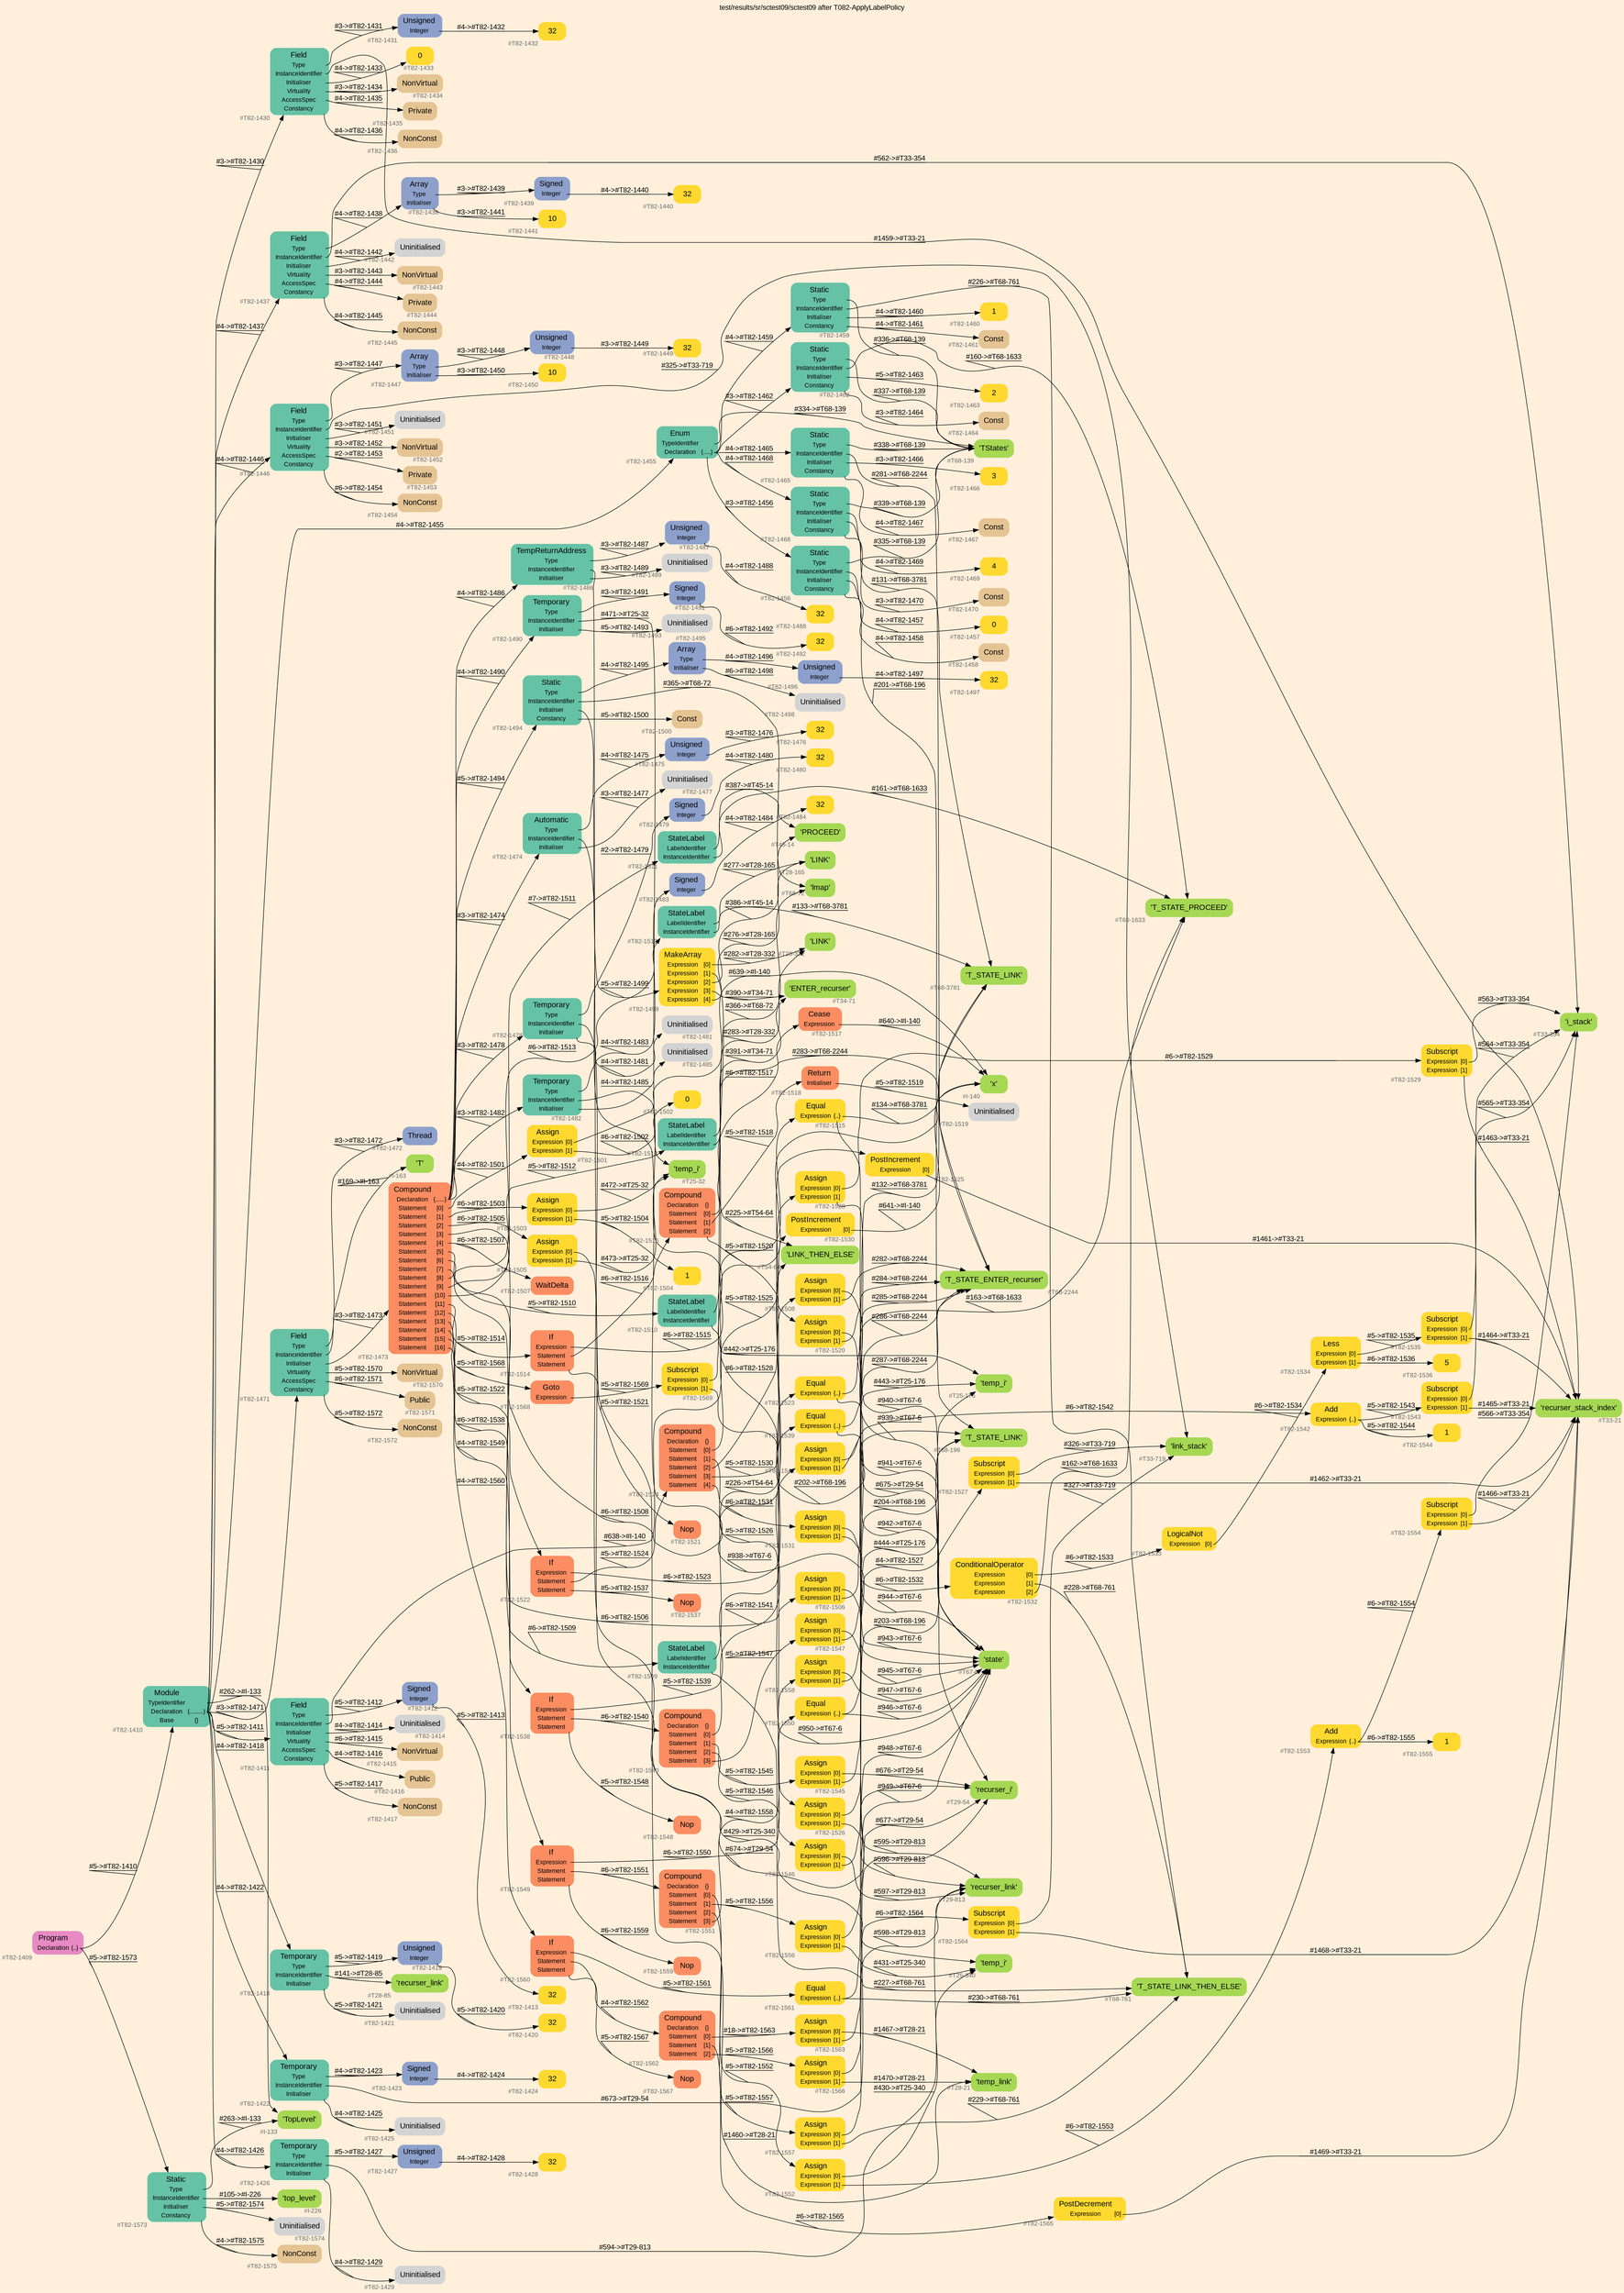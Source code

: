 digraph "test/results/sr/sctest09/sctest09 after T082-ApplyLabelPolicy" {
label = "test/results/sr/sctest09/sctest09 after T082-ApplyLabelPolicy"
labelloc = t
graph [
    rankdir = "LR"
    ranksep = 0.3
    bgcolor = antiquewhite1
    color = black
    fontcolor = black
    fontname = "Arial"
];
node [
    fontname = "Arial"
];
edge [
    fontname = "Arial"
];

// -------------------- node figure --------------------
// -------- block #T82-1409 ----------
"#T82-1409" [
    fillcolor = "/set28/4"
    xlabel = "#T82-1409"
    fontsize = "12"
    fontcolor = grey40
    shape = "plaintext"
    label = <<TABLE BORDER="0" CELLBORDER="0" CELLSPACING="0">
     <TR><TD><FONT COLOR="black" POINT-SIZE="15">Program</FONT></TD></TR>
     <TR><TD><FONT COLOR="black" POINT-SIZE="12">Declaration</FONT></TD><TD PORT="port0"><FONT COLOR="black" POINT-SIZE="12">{..}</FONT></TD></TR>
    </TABLE>>
    style = "rounded,filled"
];

// -------- block #T82-1410 ----------
"#T82-1410" [
    fillcolor = "/set28/1"
    xlabel = "#T82-1410"
    fontsize = "12"
    fontcolor = grey40
    shape = "plaintext"
    label = <<TABLE BORDER="0" CELLBORDER="0" CELLSPACING="0">
     <TR><TD><FONT COLOR="black" POINT-SIZE="15">Module</FONT></TD></TR>
     <TR><TD><FONT COLOR="black" POINT-SIZE="12">TypeIdentifier</FONT></TD><TD PORT="port0"></TD></TR>
     <TR><TD><FONT COLOR="black" POINT-SIZE="12">Declaration</FONT></TD><TD PORT="port1"><FONT COLOR="black" POINT-SIZE="12">{.........}</FONT></TD></TR>
     <TR><TD><FONT COLOR="black" POINT-SIZE="12">Base</FONT></TD><TD PORT="port2"><FONT COLOR="black" POINT-SIZE="12">{}</FONT></TD></TR>
    </TABLE>>
    style = "rounded,filled"
];

// -------- block #I-133 ----------
"#I-133" [
    fillcolor = "/set28/5"
    xlabel = "#I-133"
    fontsize = "12"
    fontcolor = grey40
    shape = "plaintext"
    label = <<TABLE BORDER="0" CELLBORDER="0" CELLSPACING="0">
     <TR><TD><FONT COLOR="black" POINT-SIZE="15">'TopLevel'</FONT></TD></TR>
    </TABLE>>
    style = "rounded,filled"
];

// -------- block #T82-1411 ----------
"#T82-1411" [
    fillcolor = "/set28/1"
    xlabel = "#T82-1411"
    fontsize = "12"
    fontcolor = grey40
    shape = "plaintext"
    label = <<TABLE BORDER="0" CELLBORDER="0" CELLSPACING="0">
     <TR><TD><FONT COLOR="black" POINT-SIZE="15">Field</FONT></TD></TR>
     <TR><TD><FONT COLOR="black" POINT-SIZE="12">Type</FONT></TD><TD PORT="port0"></TD></TR>
     <TR><TD><FONT COLOR="black" POINT-SIZE="12">InstanceIdentifier</FONT></TD><TD PORT="port1"></TD></TR>
     <TR><TD><FONT COLOR="black" POINT-SIZE="12">Initialiser</FONT></TD><TD PORT="port2"></TD></TR>
     <TR><TD><FONT COLOR="black" POINT-SIZE="12">Virtuality</FONT></TD><TD PORT="port3"></TD></TR>
     <TR><TD><FONT COLOR="black" POINT-SIZE="12">AccessSpec</FONT></TD><TD PORT="port4"></TD></TR>
     <TR><TD><FONT COLOR="black" POINT-SIZE="12">Constancy</FONT></TD><TD PORT="port5"></TD></TR>
    </TABLE>>
    style = "rounded,filled"
];

// -------- block #T82-1412 ----------
"#T82-1412" [
    fillcolor = "/set28/3"
    xlabel = "#T82-1412"
    fontsize = "12"
    fontcolor = grey40
    shape = "plaintext"
    label = <<TABLE BORDER="0" CELLBORDER="0" CELLSPACING="0">
     <TR><TD><FONT COLOR="black" POINT-SIZE="15">Signed</FONT></TD></TR>
     <TR><TD><FONT COLOR="black" POINT-SIZE="12">Integer</FONT></TD><TD PORT="port0"></TD></TR>
    </TABLE>>
    style = "rounded,filled"
];

// -------- block #T82-1413 ----------
"#T82-1413" [
    fillcolor = "/set28/6"
    xlabel = "#T82-1413"
    fontsize = "12"
    fontcolor = grey40
    shape = "plaintext"
    label = <<TABLE BORDER="0" CELLBORDER="0" CELLSPACING="0">
     <TR><TD><FONT COLOR="black" POINT-SIZE="15">32</FONT></TD></TR>
    </TABLE>>
    style = "rounded,filled"
];

// -------- block #I-140 ----------
"#I-140" [
    fillcolor = "/set28/5"
    xlabel = "#I-140"
    fontsize = "12"
    fontcolor = grey40
    shape = "plaintext"
    label = <<TABLE BORDER="0" CELLBORDER="0" CELLSPACING="0">
     <TR><TD><FONT COLOR="black" POINT-SIZE="15">'x'</FONT></TD></TR>
    </TABLE>>
    style = "rounded,filled"
];

// -------- block #T82-1414 ----------
"#T82-1414" [
    xlabel = "#T82-1414"
    fontsize = "12"
    fontcolor = grey40
    shape = "plaintext"
    label = <<TABLE BORDER="0" CELLBORDER="0" CELLSPACING="0">
     <TR><TD><FONT COLOR="black" POINT-SIZE="15">Uninitialised</FONT></TD></TR>
    </TABLE>>
    style = "rounded,filled"
];

// -------- block #T82-1415 ----------
"#T82-1415" [
    fillcolor = "/set28/7"
    xlabel = "#T82-1415"
    fontsize = "12"
    fontcolor = grey40
    shape = "plaintext"
    label = <<TABLE BORDER="0" CELLBORDER="0" CELLSPACING="0">
     <TR><TD><FONT COLOR="black" POINT-SIZE="15">NonVirtual</FONT></TD></TR>
    </TABLE>>
    style = "rounded,filled"
];

// -------- block #T82-1416 ----------
"#T82-1416" [
    fillcolor = "/set28/7"
    xlabel = "#T82-1416"
    fontsize = "12"
    fontcolor = grey40
    shape = "plaintext"
    label = <<TABLE BORDER="0" CELLBORDER="0" CELLSPACING="0">
     <TR><TD><FONT COLOR="black" POINT-SIZE="15">Public</FONT></TD></TR>
    </TABLE>>
    style = "rounded,filled"
];

// -------- block #T82-1417 ----------
"#T82-1417" [
    fillcolor = "/set28/7"
    xlabel = "#T82-1417"
    fontsize = "12"
    fontcolor = grey40
    shape = "plaintext"
    label = <<TABLE BORDER="0" CELLBORDER="0" CELLSPACING="0">
     <TR><TD><FONT COLOR="black" POINT-SIZE="15">NonConst</FONT></TD></TR>
    </TABLE>>
    style = "rounded,filled"
];

// -------- block #T82-1418 ----------
"#T82-1418" [
    fillcolor = "/set28/1"
    xlabel = "#T82-1418"
    fontsize = "12"
    fontcolor = grey40
    shape = "plaintext"
    label = <<TABLE BORDER="0" CELLBORDER="0" CELLSPACING="0">
     <TR><TD><FONT COLOR="black" POINT-SIZE="15">Temporary</FONT></TD></TR>
     <TR><TD><FONT COLOR="black" POINT-SIZE="12">Type</FONT></TD><TD PORT="port0"></TD></TR>
     <TR><TD><FONT COLOR="black" POINT-SIZE="12">InstanceIdentifier</FONT></TD><TD PORT="port1"></TD></TR>
     <TR><TD><FONT COLOR="black" POINT-SIZE="12">Initialiser</FONT></TD><TD PORT="port2"></TD></TR>
    </TABLE>>
    style = "rounded,filled"
];

// -------- block #T82-1419 ----------
"#T82-1419" [
    fillcolor = "/set28/3"
    xlabel = "#T82-1419"
    fontsize = "12"
    fontcolor = grey40
    shape = "plaintext"
    label = <<TABLE BORDER="0" CELLBORDER="0" CELLSPACING="0">
     <TR><TD><FONT COLOR="black" POINT-SIZE="15">Unsigned</FONT></TD></TR>
     <TR><TD><FONT COLOR="black" POINT-SIZE="12">Integer</FONT></TD><TD PORT="port0"></TD></TR>
    </TABLE>>
    style = "rounded,filled"
];

// -------- block #T82-1420 ----------
"#T82-1420" [
    fillcolor = "/set28/6"
    xlabel = "#T82-1420"
    fontsize = "12"
    fontcolor = grey40
    shape = "plaintext"
    label = <<TABLE BORDER="0" CELLBORDER="0" CELLSPACING="0">
     <TR><TD><FONT COLOR="black" POINT-SIZE="15">32</FONT></TD></TR>
    </TABLE>>
    style = "rounded,filled"
];

// -------- block #T28-85 ----------
"#T28-85" [
    fillcolor = "/set28/5"
    xlabel = "#T28-85"
    fontsize = "12"
    fontcolor = grey40
    shape = "plaintext"
    label = <<TABLE BORDER="0" CELLBORDER="0" CELLSPACING="0">
     <TR><TD><FONT COLOR="black" POINT-SIZE="15">'recurser_link'</FONT></TD></TR>
    </TABLE>>
    style = "rounded,filled"
];

// -------- block #T82-1421 ----------
"#T82-1421" [
    xlabel = "#T82-1421"
    fontsize = "12"
    fontcolor = grey40
    shape = "plaintext"
    label = <<TABLE BORDER="0" CELLBORDER="0" CELLSPACING="0">
     <TR><TD><FONT COLOR="black" POINT-SIZE="15">Uninitialised</FONT></TD></TR>
    </TABLE>>
    style = "rounded,filled"
];

// -------- block #T82-1422 ----------
"#T82-1422" [
    fillcolor = "/set28/1"
    xlabel = "#T82-1422"
    fontsize = "12"
    fontcolor = grey40
    shape = "plaintext"
    label = <<TABLE BORDER="0" CELLBORDER="0" CELLSPACING="0">
     <TR><TD><FONT COLOR="black" POINT-SIZE="15">Temporary</FONT></TD></TR>
     <TR><TD><FONT COLOR="black" POINT-SIZE="12">Type</FONT></TD><TD PORT="port0"></TD></TR>
     <TR><TD><FONT COLOR="black" POINT-SIZE="12">InstanceIdentifier</FONT></TD><TD PORT="port1"></TD></TR>
     <TR><TD><FONT COLOR="black" POINT-SIZE="12">Initialiser</FONT></TD><TD PORT="port2"></TD></TR>
    </TABLE>>
    style = "rounded,filled"
];

// -------- block #T82-1423 ----------
"#T82-1423" [
    fillcolor = "/set28/3"
    xlabel = "#T82-1423"
    fontsize = "12"
    fontcolor = grey40
    shape = "plaintext"
    label = <<TABLE BORDER="0" CELLBORDER="0" CELLSPACING="0">
     <TR><TD><FONT COLOR="black" POINT-SIZE="15">Signed</FONT></TD></TR>
     <TR><TD><FONT COLOR="black" POINT-SIZE="12">Integer</FONT></TD><TD PORT="port0"></TD></TR>
    </TABLE>>
    style = "rounded,filled"
];

// -------- block #T82-1424 ----------
"#T82-1424" [
    fillcolor = "/set28/6"
    xlabel = "#T82-1424"
    fontsize = "12"
    fontcolor = grey40
    shape = "plaintext"
    label = <<TABLE BORDER="0" CELLBORDER="0" CELLSPACING="0">
     <TR><TD><FONT COLOR="black" POINT-SIZE="15">32</FONT></TD></TR>
    </TABLE>>
    style = "rounded,filled"
];

// -------- block #T29-54 ----------
"#T29-54" [
    fillcolor = "/set28/5"
    xlabel = "#T29-54"
    fontsize = "12"
    fontcolor = grey40
    shape = "plaintext"
    label = <<TABLE BORDER="0" CELLBORDER="0" CELLSPACING="0">
     <TR><TD><FONT COLOR="black" POINT-SIZE="15">'recurser_i'</FONT></TD></TR>
    </TABLE>>
    style = "rounded,filled"
];

// -------- block #T82-1425 ----------
"#T82-1425" [
    xlabel = "#T82-1425"
    fontsize = "12"
    fontcolor = grey40
    shape = "plaintext"
    label = <<TABLE BORDER="0" CELLBORDER="0" CELLSPACING="0">
     <TR><TD><FONT COLOR="black" POINT-SIZE="15">Uninitialised</FONT></TD></TR>
    </TABLE>>
    style = "rounded,filled"
];

// -------- block #T82-1426 ----------
"#T82-1426" [
    fillcolor = "/set28/1"
    xlabel = "#T82-1426"
    fontsize = "12"
    fontcolor = grey40
    shape = "plaintext"
    label = <<TABLE BORDER="0" CELLBORDER="0" CELLSPACING="0">
     <TR><TD><FONT COLOR="black" POINT-SIZE="15">Temporary</FONT></TD></TR>
     <TR><TD><FONT COLOR="black" POINT-SIZE="12">Type</FONT></TD><TD PORT="port0"></TD></TR>
     <TR><TD><FONT COLOR="black" POINT-SIZE="12">InstanceIdentifier</FONT></TD><TD PORT="port1"></TD></TR>
     <TR><TD><FONT COLOR="black" POINT-SIZE="12">Initialiser</FONT></TD><TD PORT="port2"></TD></TR>
    </TABLE>>
    style = "rounded,filled"
];

// -------- block #T82-1427 ----------
"#T82-1427" [
    fillcolor = "/set28/3"
    xlabel = "#T82-1427"
    fontsize = "12"
    fontcolor = grey40
    shape = "plaintext"
    label = <<TABLE BORDER="0" CELLBORDER="0" CELLSPACING="0">
     <TR><TD><FONT COLOR="black" POINT-SIZE="15">Unsigned</FONT></TD></TR>
     <TR><TD><FONT COLOR="black" POINT-SIZE="12">Integer</FONT></TD><TD PORT="port0"></TD></TR>
    </TABLE>>
    style = "rounded,filled"
];

// -------- block #T82-1428 ----------
"#T82-1428" [
    fillcolor = "/set28/6"
    xlabel = "#T82-1428"
    fontsize = "12"
    fontcolor = grey40
    shape = "plaintext"
    label = <<TABLE BORDER="0" CELLBORDER="0" CELLSPACING="0">
     <TR><TD><FONT COLOR="black" POINT-SIZE="15">32</FONT></TD></TR>
    </TABLE>>
    style = "rounded,filled"
];

// -------- block #T29-813 ----------
"#T29-813" [
    fillcolor = "/set28/5"
    xlabel = "#T29-813"
    fontsize = "12"
    fontcolor = grey40
    shape = "plaintext"
    label = <<TABLE BORDER="0" CELLBORDER="0" CELLSPACING="0">
     <TR><TD><FONT COLOR="black" POINT-SIZE="15">'recurser_link'</FONT></TD></TR>
    </TABLE>>
    style = "rounded,filled"
];

// -------- block #T82-1429 ----------
"#T82-1429" [
    xlabel = "#T82-1429"
    fontsize = "12"
    fontcolor = grey40
    shape = "plaintext"
    label = <<TABLE BORDER="0" CELLBORDER="0" CELLSPACING="0">
     <TR><TD><FONT COLOR="black" POINT-SIZE="15">Uninitialised</FONT></TD></TR>
    </TABLE>>
    style = "rounded,filled"
];

// -------- block #T82-1430 ----------
"#T82-1430" [
    fillcolor = "/set28/1"
    xlabel = "#T82-1430"
    fontsize = "12"
    fontcolor = grey40
    shape = "plaintext"
    label = <<TABLE BORDER="0" CELLBORDER="0" CELLSPACING="0">
     <TR><TD><FONT COLOR="black" POINT-SIZE="15">Field</FONT></TD></TR>
     <TR><TD><FONT COLOR="black" POINT-SIZE="12">Type</FONT></TD><TD PORT="port0"></TD></TR>
     <TR><TD><FONT COLOR="black" POINT-SIZE="12">InstanceIdentifier</FONT></TD><TD PORT="port1"></TD></TR>
     <TR><TD><FONT COLOR="black" POINT-SIZE="12">Initialiser</FONT></TD><TD PORT="port2"></TD></TR>
     <TR><TD><FONT COLOR="black" POINT-SIZE="12">Virtuality</FONT></TD><TD PORT="port3"></TD></TR>
     <TR><TD><FONT COLOR="black" POINT-SIZE="12">AccessSpec</FONT></TD><TD PORT="port4"></TD></TR>
     <TR><TD><FONT COLOR="black" POINT-SIZE="12">Constancy</FONT></TD><TD PORT="port5"></TD></TR>
    </TABLE>>
    style = "rounded,filled"
];

// -------- block #T82-1431 ----------
"#T82-1431" [
    fillcolor = "/set28/3"
    xlabel = "#T82-1431"
    fontsize = "12"
    fontcolor = grey40
    shape = "plaintext"
    label = <<TABLE BORDER="0" CELLBORDER="0" CELLSPACING="0">
     <TR><TD><FONT COLOR="black" POINT-SIZE="15">Unsigned</FONT></TD></TR>
     <TR><TD><FONT COLOR="black" POINT-SIZE="12">Integer</FONT></TD><TD PORT="port0"></TD></TR>
    </TABLE>>
    style = "rounded,filled"
];

// -------- block #T82-1432 ----------
"#T82-1432" [
    fillcolor = "/set28/6"
    xlabel = "#T82-1432"
    fontsize = "12"
    fontcolor = grey40
    shape = "plaintext"
    label = <<TABLE BORDER="0" CELLBORDER="0" CELLSPACING="0">
     <TR><TD><FONT COLOR="black" POINT-SIZE="15">32</FONT></TD></TR>
    </TABLE>>
    style = "rounded,filled"
];

// -------- block #T33-21 ----------
"#T33-21" [
    fillcolor = "/set28/5"
    xlabel = "#T33-21"
    fontsize = "12"
    fontcolor = grey40
    shape = "plaintext"
    label = <<TABLE BORDER="0" CELLBORDER="0" CELLSPACING="0">
     <TR><TD><FONT COLOR="black" POINT-SIZE="15">'recurser_stack_index'</FONT></TD></TR>
    </TABLE>>
    style = "rounded,filled"
];

// -------- block #T82-1433 ----------
"#T82-1433" [
    fillcolor = "/set28/6"
    xlabel = "#T82-1433"
    fontsize = "12"
    fontcolor = grey40
    shape = "plaintext"
    label = <<TABLE BORDER="0" CELLBORDER="0" CELLSPACING="0">
     <TR><TD><FONT COLOR="black" POINT-SIZE="15">0</FONT></TD></TR>
    </TABLE>>
    style = "rounded,filled"
];

// -------- block #T82-1434 ----------
"#T82-1434" [
    fillcolor = "/set28/7"
    xlabel = "#T82-1434"
    fontsize = "12"
    fontcolor = grey40
    shape = "plaintext"
    label = <<TABLE BORDER="0" CELLBORDER="0" CELLSPACING="0">
     <TR><TD><FONT COLOR="black" POINT-SIZE="15">NonVirtual</FONT></TD></TR>
    </TABLE>>
    style = "rounded,filled"
];

// -------- block #T82-1435 ----------
"#T82-1435" [
    fillcolor = "/set28/7"
    xlabel = "#T82-1435"
    fontsize = "12"
    fontcolor = grey40
    shape = "plaintext"
    label = <<TABLE BORDER="0" CELLBORDER="0" CELLSPACING="0">
     <TR><TD><FONT COLOR="black" POINT-SIZE="15">Private</FONT></TD></TR>
    </TABLE>>
    style = "rounded,filled"
];

// -------- block #T82-1436 ----------
"#T82-1436" [
    fillcolor = "/set28/7"
    xlabel = "#T82-1436"
    fontsize = "12"
    fontcolor = grey40
    shape = "plaintext"
    label = <<TABLE BORDER="0" CELLBORDER="0" CELLSPACING="0">
     <TR><TD><FONT COLOR="black" POINT-SIZE="15">NonConst</FONT></TD></TR>
    </TABLE>>
    style = "rounded,filled"
];

// -------- block #T82-1437 ----------
"#T82-1437" [
    fillcolor = "/set28/1"
    xlabel = "#T82-1437"
    fontsize = "12"
    fontcolor = grey40
    shape = "plaintext"
    label = <<TABLE BORDER="0" CELLBORDER="0" CELLSPACING="0">
     <TR><TD><FONT COLOR="black" POINT-SIZE="15">Field</FONT></TD></TR>
     <TR><TD><FONT COLOR="black" POINT-SIZE="12">Type</FONT></TD><TD PORT="port0"></TD></TR>
     <TR><TD><FONT COLOR="black" POINT-SIZE="12">InstanceIdentifier</FONT></TD><TD PORT="port1"></TD></TR>
     <TR><TD><FONT COLOR="black" POINT-SIZE="12">Initialiser</FONT></TD><TD PORT="port2"></TD></TR>
     <TR><TD><FONT COLOR="black" POINT-SIZE="12">Virtuality</FONT></TD><TD PORT="port3"></TD></TR>
     <TR><TD><FONT COLOR="black" POINT-SIZE="12">AccessSpec</FONT></TD><TD PORT="port4"></TD></TR>
     <TR><TD><FONT COLOR="black" POINT-SIZE="12">Constancy</FONT></TD><TD PORT="port5"></TD></TR>
    </TABLE>>
    style = "rounded,filled"
];

// -------- block #T82-1438 ----------
"#T82-1438" [
    fillcolor = "/set28/3"
    xlabel = "#T82-1438"
    fontsize = "12"
    fontcolor = grey40
    shape = "plaintext"
    label = <<TABLE BORDER="0" CELLBORDER="0" CELLSPACING="0">
     <TR><TD><FONT COLOR="black" POINT-SIZE="15">Array</FONT></TD></TR>
     <TR><TD><FONT COLOR="black" POINT-SIZE="12">Type</FONT></TD><TD PORT="port0"></TD></TR>
     <TR><TD><FONT COLOR="black" POINT-SIZE="12">Initialiser</FONT></TD><TD PORT="port1"></TD></TR>
    </TABLE>>
    style = "rounded,filled"
];

// -------- block #T82-1439 ----------
"#T82-1439" [
    fillcolor = "/set28/3"
    xlabel = "#T82-1439"
    fontsize = "12"
    fontcolor = grey40
    shape = "plaintext"
    label = <<TABLE BORDER="0" CELLBORDER="0" CELLSPACING="0">
     <TR><TD><FONT COLOR="black" POINT-SIZE="15">Signed</FONT></TD></TR>
     <TR><TD><FONT COLOR="black" POINT-SIZE="12">Integer</FONT></TD><TD PORT="port0"></TD></TR>
    </TABLE>>
    style = "rounded,filled"
];

// -------- block #T82-1440 ----------
"#T82-1440" [
    fillcolor = "/set28/6"
    xlabel = "#T82-1440"
    fontsize = "12"
    fontcolor = grey40
    shape = "plaintext"
    label = <<TABLE BORDER="0" CELLBORDER="0" CELLSPACING="0">
     <TR><TD><FONT COLOR="black" POINT-SIZE="15">32</FONT></TD></TR>
    </TABLE>>
    style = "rounded,filled"
];

// -------- block #T82-1441 ----------
"#T82-1441" [
    fillcolor = "/set28/6"
    xlabel = "#T82-1441"
    fontsize = "12"
    fontcolor = grey40
    shape = "plaintext"
    label = <<TABLE BORDER="0" CELLBORDER="0" CELLSPACING="0">
     <TR><TD><FONT COLOR="black" POINT-SIZE="15">10</FONT></TD></TR>
    </TABLE>>
    style = "rounded,filled"
];

// -------- block #T33-354 ----------
"#T33-354" [
    fillcolor = "/set28/5"
    xlabel = "#T33-354"
    fontsize = "12"
    fontcolor = grey40
    shape = "plaintext"
    label = <<TABLE BORDER="0" CELLBORDER="0" CELLSPACING="0">
     <TR><TD><FONT COLOR="black" POINT-SIZE="15">'i_stack'</FONT></TD></TR>
    </TABLE>>
    style = "rounded,filled"
];

// -------- block #T82-1442 ----------
"#T82-1442" [
    xlabel = "#T82-1442"
    fontsize = "12"
    fontcolor = grey40
    shape = "plaintext"
    label = <<TABLE BORDER="0" CELLBORDER="0" CELLSPACING="0">
     <TR><TD><FONT COLOR="black" POINT-SIZE="15">Uninitialised</FONT></TD></TR>
    </TABLE>>
    style = "rounded,filled"
];

// -------- block #T82-1443 ----------
"#T82-1443" [
    fillcolor = "/set28/7"
    xlabel = "#T82-1443"
    fontsize = "12"
    fontcolor = grey40
    shape = "plaintext"
    label = <<TABLE BORDER="0" CELLBORDER="0" CELLSPACING="0">
     <TR><TD><FONT COLOR="black" POINT-SIZE="15">NonVirtual</FONT></TD></TR>
    </TABLE>>
    style = "rounded,filled"
];

// -------- block #T82-1444 ----------
"#T82-1444" [
    fillcolor = "/set28/7"
    xlabel = "#T82-1444"
    fontsize = "12"
    fontcolor = grey40
    shape = "plaintext"
    label = <<TABLE BORDER="0" CELLBORDER="0" CELLSPACING="0">
     <TR><TD><FONT COLOR="black" POINT-SIZE="15">Private</FONT></TD></TR>
    </TABLE>>
    style = "rounded,filled"
];

// -------- block #T82-1445 ----------
"#T82-1445" [
    fillcolor = "/set28/7"
    xlabel = "#T82-1445"
    fontsize = "12"
    fontcolor = grey40
    shape = "plaintext"
    label = <<TABLE BORDER="0" CELLBORDER="0" CELLSPACING="0">
     <TR><TD><FONT COLOR="black" POINT-SIZE="15">NonConst</FONT></TD></TR>
    </TABLE>>
    style = "rounded,filled"
];

// -------- block #T82-1446 ----------
"#T82-1446" [
    fillcolor = "/set28/1"
    xlabel = "#T82-1446"
    fontsize = "12"
    fontcolor = grey40
    shape = "plaintext"
    label = <<TABLE BORDER="0" CELLBORDER="0" CELLSPACING="0">
     <TR><TD><FONT COLOR="black" POINT-SIZE="15">Field</FONT></TD></TR>
     <TR><TD><FONT COLOR="black" POINT-SIZE="12">Type</FONT></TD><TD PORT="port0"></TD></TR>
     <TR><TD><FONT COLOR="black" POINT-SIZE="12">InstanceIdentifier</FONT></TD><TD PORT="port1"></TD></TR>
     <TR><TD><FONT COLOR="black" POINT-SIZE="12">Initialiser</FONT></TD><TD PORT="port2"></TD></TR>
     <TR><TD><FONT COLOR="black" POINT-SIZE="12">Virtuality</FONT></TD><TD PORT="port3"></TD></TR>
     <TR><TD><FONT COLOR="black" POINT-SIZE="12">AccessSpec</FONT></TD><TD PORT="port4"></TD></TR>
     <TR><TD><FONT COLOR="black" POINT-SIZE="12">Constancy</FONT></TD><TD PORT="port5"></TD></TR>
    </TABLE>>
    style = "rounded,filled"
];

// -------- block #T82-1447 ----------
"#T82-1447" [
    fillcolor = "/set28/3"
    xlabel = "#T82-1447"
    fontsize = "12"
    fontcolor = grey40
    shape = "plaintext"
    label = <<TABLE BORDER="0" CELLBORDER="0" CELLSPACING="0">
     <TR><TD><FONT COLOR="black" POINT-SIZE="15">Array</FONT></TD></TR>
     <TR><TD><FONT COLOR="black" POINT-SIZE="12">Type</FONT></TD><TD PORT="port0"></TD></TR>
     <TR><TD><FONT COLOR="black" POINT-SIZE="12">Initialiser</FONT></TD><TD PORT="port1"></TD></TR>
    </TABLE>>
    style = "rounded,filled"
];

// -------- block #T82-1448 ----------
"#T82-1448" [
    fillcolor = "/set28/3"
    xlabel = "#T82-1448"
    fontsize = "12"
    fontcolor = grey40
    shape = "plaintext"
    label = <<TABLE BORDER="0" CELLBORDER="0" CELLSPACING="0">
     <TR><TD><FONT COLOR="black" POINT-SIZE="15">Unsigned</FONT></TD></TR>
     <TR><TD><FONT COLOR="black" POINT-SIZE="12">Integer</FONT></TD><TD PORT="port0"></TD></TR>
    </TABLE>>
    style = "rounded,filled"
];

// -------- block #T82-1449 ----------
"#T82-1449" [
    fillcolor = "/set28/6"
    xlabel = "#T82-1449"
    fontsize = "12"
    fontcolor = grey40
    shape = "plaintext"
    label = <<TABLE BORDER="0" CELLBORDER="0" CELLSPACING="0">
     <TR><TD><FONT COLOR="black" POINT-SIZE="15">32</FONT></TD></TR>
    </TABLE>>
    style = "rounded,filled"
];

// -------- block #T82-1450 ----------
"#T82-1450" [
    fillcolor = "/set28/6"
    xlabel = "#T82-1450"
    fontsize = "12"
    fontcolor = grey40
    shape = "plaintext"
    label = <<TABLE BORDER="0" CELLBORDER="0" CELLSPACING="0">
     <TR><TD><FONT COLOR="black" POINT-SIZE="15">10</FONT></TD></TR>
    </TABLE>>
    style = "rounded,filled"
];

// -------- block #T33-719 ----------
"#T33-719" [
    fillcolor = "/set28/5"
    xlabel = "#T33-719"
    fontsize = "12"
    fontcolor = grey40
    shape = "plaintext"
    label = <<TABLE BORDER="0" CELLBORDER="0" CELLSPACING="0">
     <TR><TD><FONT COLOR="black" POINT-SIZE="15">'link_stack'</FONT></TD></TR>
    </TABLE>>
    style = "rounded,filled"
];

// -------- block #T82-1451 ----------
"#T82-1451" [
    xlabel = "#T82-1451"
    fontsize = "12"
    fontcolor = grey40
    shape = "plaintext"
    label = <<TABLE BORDER="0" CELLBORDER="0" CELLSPACING="0">
     <TR><TD><FONT COLOR="black" POINT-SIZE="15">Uninitialised</FONT></TD></TR>
    </TABLE>>
    style = "rounded,filled"
];

// -------- block #T82-1452 ----------
"#T82-1452" [
    fillcolor = "/set28/7"
    xlabel = "#T82-1452"
    fontsize = "12"
    fontcolor = grey40
    shape = "plaintext"
    label = <<TABLE BORDER="0" CELLBORDER="0" CELLSPACING="0">
     <TR><TD><FONT COLOR="black" POINT-SIZE="15">NonVirtual</FONT></TD></TR>
    </TABLE>>
    style = "rounded,filled"
];

// -------- block #T82-1453 ----------
"#T82-1453" [
    fillcolor = "/set28/7"
    xlabel = "#T82-1453"
    fontsize = "12"
    fontcolor = grey40
    shape = "plaintext"
    label = <<TABLE BORDER="0" CELLBORDER="0" CELLSPACING="0">
     <TR><TD><FONT COLOR="black" POINT-SIZE="15">Private</FONT></TD></TR>
    </TABLE>>
    style = "rounded,filled"
];

// -------- block #T82-1454 ----------
"#T82-1454" [
    fillcolor = "/set28/7"
    xlabel = "#T82-1454"
    fontsize = "12"
    fontcolor = grey40
    shape = "plaintext"
    label = <<TABLE BORDER="0" CELLBORDER="0" CELLSPACING="0">
     <TR><TD><FONT COLOR="black" POINT-SIZE="15">NonConst</FONT></TD></TR>
    </TABLE>>
    style = "rounded,filled"
];

// -------- block #T82-1455 ----------
"#T82-1455" [
    fillcolor = "/set28/1"
    xlabel = "#T82-1455"
    fontsize = "12"
    fontcolor = grey40
    shape = "plaintext"
    label = <<TABLE BORDER="0" CELLBORDER="0" CELLSPACING="0">
     <TR><TD><FONT COLOR="black" POINT-SIZE="15">Enum</FONT></TD></TR>
     <TR><TD><FONT COLOR="black" POINT-SIZE="12">TypeIdentifier</FONT></TD><TD PORT="port0"></TD></TR>
     <TR><TD><FONT COLOR="black" POINT-SIZE="12">Declaration</FONT></TD><TD PORT="port1"><FONT COLOR="black" POINT-SIZE="12">{.....}</FONT></TD></TR>
    </TABLE>>
    style = "rounded,filled"
];

// -------- block #T68-139 ----------
"#T68-139" [
    fillcolor = "/set28/5"
    xlabel = "#T68-139"
    fontsize = "12"
    fontcolor = grey40
    shape = "plaintext"
    label = <<TABLE BORDER="0" CELLBORDER="0" CELLSPACING="0">
     <TR><TD><FONT COLOR="black" POINT-SIZE="15">'TStates'</FONT></TD></TR>
    </TABLE>>
    style = "rounded,filled"
];

// -------- block #T82-1456 ----------
"#T82-1456" [
    fillcolor = "/set28/1"
    xlabel = "#T82-1456"
    fontsize = "12"
    fontcolor = grey40
    shape = "plaintext"
    label = <<TABLE BORDER="0" CELLBORDER="0" CELLSPACING="0">
     <TR><TD><FONT COLOR="black" POINT-SIZE="15">Static</FONT></TD></TR>
     <TR><TD><FONT COLOR="black" POINT-SIZE="12">Type</FONT></TD><TD PORT="port0"></TD></TR>
     <TR><TD><FONT COLOR="black" POINT-SIZE="12">InstanceIdentifier</FONT></TD><TD PORT="port1"></TD></TR>
     <TR><TD><FONT COLOR="black" POINT-SIZE="12">Initialiser</FONT></TD><TD PORT="port2"></TD></TR>
     <TR><TD><FONT COLOR="black" POINT-SIZE="12">Constancy</FONT></TD><TD PORT="port3"></TD></TR>
    </TABLE>>
    style = "rounded,filled"
];

// -------- block #T68-196 ----------
"#T68-196" [
    fillcolor = "/set28/5"
    xlabel = "#T68-196"
    fontsize = "12"
    fontcolor = grey40
    shape = "plaintext"
    label = <<TABLE BORDER="0" CELLBORDER="0" CELLSPACING="0">
     <TR><TD><FONT COLOR="black" POINT-SIZE="15">'T_STATE_LINK'</FONT></TD></TR>
    </TABLE>>
    style = "rounded,filled"
];

// -------- block #T82-1457 ----------
"#T82-1457" [
    fillcolor = "/set28/6"
    xlabel = "#T82-1457"
    fontsize = "12"
    fontcolor = grey40
    shape = "plaintext"
    label = <<TABLE BORDER="0" CELLBORDER="0" CELLSPACING="0">
     <TR><TD><FONT COLOR="black" POINT-SIZE="15">0</FONT></TD></TR>
    </TABLE>>
    style = "rounded,filled"
];

// -------- block #T82-1458 ----------
"#T82-1458" [
    fillcolor = "/set28/7"
    xlabel = "#T82-1458"
    fontsize = "12"
    fontcolor = grey40
    shape = "plaintext"
    label = <<TABLE BORDER="0" CELLBORDER="0" CELLSPACING="0">
     <TR><TD><FONT COLOR="black" POINT-SIZE="15">Const</FONT></TD></TR>
    </TABLE>>
    style = "rounded,filled"
];

// -------- block #T82-1459 ----------
"#T82-1459" [
    fillcolor = "/set28/1"
    xlabel = "#T82-1459"
    fontsize = "12"
    fontcolor = grey40
    shape = "plaintext"
    label = <<TABLE BORDER="0" CELLBORDER="0" CELLSPACING="0">
     <TR><TD><FONT COLOR="black" POINT-SIZE="15">Static</FONT></TD></TR>
     <TR><TD><FONT COLOR="black" POINT-SIZE="12">Type</FONT></TD><TD PORT="port0"></TD></TR>
     <TR><TD><FONT COLOR="black" POINT-SIZE="12">InstanceIdentifier</FONT></TD><TD PORT="port1"></TD></TR>
     <TR><TD><FONT COLOR="black" POINT-SIZE="12">Initialiser</FONT></TD><TD PORT="port2"></TD></TR>
     <TR><TD><FONT COLOR="black" POINT-SIZE="12">Constancy</FONT></TD><TD PORT="port3"></TD></TR>
    </TABLE>>
    style = "rounded,filled"
];

// -------- block #T68-761 ----------
"#T68-761" [
    fillcolor = "/set28/5"
    xlabel = "#T68-761"
    fontsize = "12"
    fontcolor = grey40
    shape = "plaintext"
    label = <<TABLE BORDER="0" CELLBORDER="0" CELLSPACING="0">
     <TR><TD><FONT COLOR="black" POINT-SIZE="15">'T_STATE_LINK_THEN_ELSE'</FONT></TD></TR>
    </TABLE>>
    style = "rounded,filled"
];

// -------- block #T82-1460 ----------
"#T82-1460" [
    fillcolor = "/set28/6"
    xlabel = "#T82-1460"
    fontsize = "12"
    fontcolor = grey40
    shape = "plaintext"
    label = <<TABLE BORDER="0" CELLBORDER="0" CELLSPACING="0">
     <TR><TD><FONT COLOR="black" POINT-SIZE="15">1</FONT></TD></TR>
    </TABLE>>
    style = "rounded,filled"
];

// -------- block #T82-1461 ----------
"#T82-1461" [
    fillcolor = "/set28/7"
    xlabel = "#T82-1461"
    fontsize = "12"
    fontcolor = grey40
    shape = "plaintext"
    label = <<TABLE BORDER="0" CELLBORDER="0" CELLSPACING="0">
     <TR><TD><FONT COLOR="black" POINT-SIZE="15">Const</FONT></TD></TR>
    </TABLE>>
    style = "rounded,filled"
];

// -------- block #T82-1462 ----------
"#T82-1462" [
    fillcolor = "/set28/1"
    xlabel = "#T82-1462"
    fontsize = "12"
    fontcolor = grey40
    shape = "plaintext"
    label = <<TABLE BORDER="0" CELLBORDER="0" CELLSPACING="0">
     <TR><TD><FONT COLOR="black" POINT-SIZE="15">Static</FONT></TD></TR>
     <TR><TD><FONT COLOR="black" POINT-SIZE="12">Type</FONT></TD><TD PORT="port0"></TD></TR>
     <TR><TD><FONT COLOR="black" POINT-SIZE="12">InstanceIdentifier</FONT></TD><TD PORT="port1"></TD></TR>
     <TR><TD><FONT COLOR="black" POINT-SIZE="12">Initialiser</FONT></TD><TD PORT="port2"></TD></TR>
     <TR><TD><FONT COLOR="black" POINT-SIZE="12">Constancy</FONT></TD><TD PORT="port3"></TD></TR>
    </TABLE>>
    style = "rounded,filled"
];

// -------- block #T68-1633 ----------
"#T68-1633" [
    fillcolor = "/set28/5"
    xlabel = "#T68-1633"
    fontsize = "12"
    fontcolor = grey40
    shape = "plaintext"
    label = <<TABLE BORDER="0" CELLBORDER="0" CELLSPACING="0">
     <TR><TD><FONT COLOR="black" POINT-SIZE="15">'T_STATE_PROCEED'</FONT></TD></TR>
    </TABLE>>
    style = "rounded,filled"
];

// -------- block #T82-1463 ----------
"#T82-1463" [
    fillcolor = "/set28/6"
    xlabel = "#T82-1463"
    fontsize = "12"
    fontcolor = grey40
    shape = "plaintext"
    label = <<TABLE BORDER="0" CELLBORDER="0" CELLSPACING="0">
     <TR><TD><FONT COLOR="black" POINT-SIZE="15">2</FONT></TD></TR>
    </TABLE>>
    style = "rounded,filled"
];

// -------- block #T82-1464 ----------
"#T82-1464" [
    fillcolor = "/set28/7"
    xlabel = "#T82-1464"
    fontsize = "12"
    fontcolor = grey40
    shape = "plaintext"
    label = <<TABLE BORDER="0" CELLBORDER="0" CELLSPACING="0">
     <TR><TD><FONT COLOR="black" POINT-SIZE="15">Const</FONT></TD></TR>
    </TABLE>>
    style = "rounded,filled"
];

// -------- block #T82-1465 ----------
"#T82-1465" [
    fillcolor = "/set28/1"
    xlabel = "#T82-1465"
    fontsize = "12"
    fontcolor = grey40
    shape = "plaintext"
    label = <<TABLE BORDER="0" CELLBORDER="0" CELLSPACING="0">
     <TR><TD><FONT COLOR="black" POINT-SIZE="15">Static</FONT></TD></TR>
     <TR><TD><FONT COLOR="black" POINT-SIZE="12">Type</FONT></TD><TD PORT="port0"></TD></TR>
     <TR><TD><FONT COLOR="black" POINT-SIZE="12">InstanceIdentifier</FONT></TD><TD PORT="port1"></TD></TR>
     <TR><TD><FONT COLOR="black" POINT-SIZE="12">Initialiser</FONT></TD><TD PORT="port2"></TD></TR>
     <TR><TD><FONT COLOR="black" POINT-SIZE="12">Constancy</FONT></TD><TD PORT="port3"></TD></TR>
    </TABLE>>
    style = "rounded,filled"
];

// -------- block #T68-2244 ----------
"#T68-2244" [
    fillcolor = "/set28/5"
    xlabel = "#T68-2244"
    fontsize = "12"
    fontcolor = grey40
    shape = "plaintext"
    label = <<TABLE BORDER="0" CELLBORDER="0" CELLSPACING="0">
     <TR><TD><FONT COLOR="black" POINT-SIZE="15">'T_STATE_ENTER_recurser'</FONT></TD></TR>
    </TABLE>>
    style = "rounded,filled"
];

// -------- block #T82-1466 ----------
"#T82-1466" [
    fillcolor = "/set28/6"
    xlabel = "#T82-1466"
    fontsize = "12"
    fontcolor = grey40
    shape = "plaintext"
    label = <<TABLE BORDER="0" CELLBORDER="0" CELLSPACING="0">
     <TR><TD><FONT COLOR="black" POINT-SIZE="15">3</FONT></TD></TR>
    </TABLE>>
    style = "rounded,filled"
];

// -------- block #T82-1467 ----------
"#T82-1467" [
    fillcolor = "/set28/7"
    xlabel = "#T82-1467"
    fontsize = "12"
    fontcolor = grey40
    shape = "plaintext"
    label = <<TABLE BORDER="0" CELLBORDER="0" CELLSPACING="0">
     <TR><TD><FONT COLOR="black" POINT-SIZE="15">Const</FONT></TD></TR>
    </TABLE>>
    style = "rounded,filled"
];

// -------- block #T82-1468 ----------
"#T82-1468" [
    fillcolor = "/set28/1"
    xlabel = "#T82-1468"
    fontsize = "12"
    fontcolor = grey40
    shape = "plaintext"
    label = <<TABLE BORDER="0" CELLBORDER="0" CELLSPACING="0">
     <TR><TD><FONT COLOR="black" POINT-SIZE="15">Static</FONT></TD></TR>
     <TR><TD><FONT COLOR="black" POINT-SIZE="12">Type</FONT></TD><TD PORT="port0"></TD></TR>
     <TR><TD><FONT COLOR="black" POINT-SIZE="12">InstanceIdentifier</FONT></TD><TD PORT="port1"></TD></TR>
     <TR><TD><FONT COLOR="black" POINT-SIZE="12">Initialiser</FONT></TD><TD PORT="port2"></TD></TR>
     <TR><TD><FONT COLOR="black" POINT-SIZE="12">Constancy</FONT></TD><TD PORT="port3"></TD></TR>
    </TABLE>>
    style = "rounded,filled"
];

// -------- block #T68-3781 ----------
"#T68-3781" [
    fillcolor = "/set28/5"
    xlabel = "#T68-3781"
    fontsize = "12"
    fontcolor = grey40
    shape = "plaintext"
    label = <<TABLE BORDER="0" CELLBORDER="0" CELLSPACING="0">
     <TR><TD><FONT COLOR="black" POINT-SIZE="15">'T_STATE_LINK'</FONT></TD></TR>
    </TABLE>>
    style = "rounded,filled"
];

// -------- block #T82-1469 ----------
"#T82-1469" [
    fillcolor = "/set28/6"
    xlabel = "#T82-1469"
    fontsize = "12"
    fontcolor = grey40
    shape = "plaintext"
    label = <<TABLE BORDER="0" CELLBORDER="0" CELLSPACING="0">
     <TR><TD><FONT COLOR="black" POINT-SIZE="15">4</FONT></TD></TR>
    </TABLE>>
    style = "rounded,filled"
];

// -------- block #T82-1470 ----------
"#T82-1470" [
    fillcolor = "/set28/7"
    xlabel = "#T82-1470"
    fontsize = "12"
    fontcolor = grey40
    shape = "plaintext"
    label = <<TABLE BORDER="0" CELLBORDER="0" CELLSPACING="0">
     <TR><TD><FONT COLOR="black" POINT-SIZE="15">Const</FONT></TD></TR>
    </TABLE>>
    style = "rounded,filled"
];

// -------- block #T82-1471 ----------
"#T82-1471" [
    fillcolor = "/set28/1"
    xlabel = "#T82-1471"
    fontsize = "12"
    fontcolor = grey40
    shape = "plaintext"
    label = <<TABLE BORDER="0" CELLBORDER="0" CELLSPACING="0">
     <TR><TD><FONT COLOR="black" POINT-SIZE="15">Field</FONT></TD></TR>
     <TR><TD><FONT COLOR="black" POINT-SIZE="12">Type</FONT></TD><TD PORT="port0"></TD></TR>
     <TR><TD><FONT COLOR="black" POINT-SIZE="12">InstanceIdentifier</FONT></TD><TD PORT="port1"></TD></TR>
     <TR><TD><FONT COLOR="black" POINT-SIZE="12">Initialiser</FONT></TD><TD PORT="port2"></TD></TR>
     <TR><TD><FONT COLOR="black" POINT-SIZE="12">Virtuality</FONT></TD><TD PORT="port3"></TD></TR>
     <TR><TD><FONT COLOR="black" POINT-SIZE="12">AccessSpec</FONT></TD><TD PORT="port4"></TD></TR>
     <TR><TD><FONT COLOR="black" POINT-SIZE="12">Constancy</FONT></TD><TD PORT="port5"></TD></TR>
    </TABLE>>
    style = "rounded,filled"
];

// -------- block #T82-1472 ----------
"#T82-1472" [
    fillcolor = "/set28/3"
    xlabel = "#T82-1472"
    fontsize = "12"
    fontcolor = grey40
    shape = "plaintext"
    label = <<TABLE BORDER="0" CELLBORDER="0" CELLSPACING="0">
     <TR><TD><FONT COLOR="black" POINT-SIZE="15">Thread</FONT></TD></TR>
    </TABLE>>
    style = "rounded,filled"
];

// -------- block #I-163 ----------
"#I-163" [
    fillcolor = "/set28/5"
    xlabel = "#I-163"
    fontsize = "12"
    fontcolor = grey40
    shape = "plaintext"
    label = <<TABLE BORDER="0" CELLBORDER="0" CELLSPACING="0">
     <TR><TD><FONT COLOR="black" POINT-SIZE="15">'T'</FONT></TD></TR>
    </TABLE>>
    style = "rounded,filled"
];

// -------- block #T82-1473 ----------
"#T82-1473" [
    fillcolor = "/set28/2"
    xlabel = "#T82-1473"
    fontsize = "12"
    fontcolor = grey40
    shape = "plaintext"
    label = <<TABLE BORDER="0" CELLBORDER="0" CELLSPACING="0">
     <TR><TD><FONT COLOR="black" POINT-SIZE="15">Compound</FONT></TD></TR>
     <TR><TD><FONT COLOR="black" POINT-SIZE="12">Declaration</FONT></TD><TD PORT="port0"><FONT COLOR="black" POINT-SIZE="12">{......}</FONT></TD></TR>
     <TR><TD><FONT COLOR="black" POINT-SIZE="12">Statement</FONT></TD><TD PORT="port1"><FONT COLOR="black" POINT-SIZE="12">[0]</FONT></TD></TR>
     <TR><TD><FONT COLOR="black" POINT-SIZE="12">Statement</FONT></TD><TD PORT="port2"><FONT COLOR="black" POINT-SIZE="12">[1]</FONT></TD></TR>
     <TR><TD><FONT COLOR="black" POINT-SIZE="12">Statement</FONT></TD><TD PORT="port3"><FONT COLOR="black" POINT-SIZE="12">[2]</FONT></TD></TR>
     <TR><TD><FONT COLOR="black" POINT-SIZE="12">Statement</FONT></TD><TD PORT="port4"><FONT COLOR="black" POINT-SIZE="12">[3]</FONT></TD></TR>
     <TR><TD><FONT COLOR="black" POINT-SIZE="12">Statement</FONT></TD><TD PORT="port5"><FONT COLOR="black" POINT-SIZE="12">[4]</FONT></TD></TR>
     <TR><TD><FONT COLOR="black" POINT-SIZE="12">Statement</FONT></TD><TD PORT="port6"><FONT COLOR="black" POINT-SIZE="12">[5]</FONT></TD></TR>
     <TR><TD><FONT COLOR="black" POINT-SIZE="12">Statement</FONT></TD><TD PORT="port7"><FONT COLOR="black" POINT-SIZE="12">[6]</FONT></TD></TR>
     <TR><TD><FONT COLOR="black" POINT-SIZE="12">Statement</FONT></TD><TD PORT="port8"><FONT COLOR="black" POINT-SIZE="12">[7]</FONT></TD></TR>
     <TR><TD><FONT COLOR="black" POINT-SIZE="12">Statement</FONT></TD><TD PORT="port9"><FONT COLOR="black" POINT-SIZE="12">[8]</FONT></TD></TR>
     <TR><TD><FONT COLOR="black" POINT-SIZE="12">Statement</FONT></TD><TD PORT="port10"><FONT COLOR="black" POINT-SIZE="12">[9]</FONT></TD></TR>
     <TR><TD><FONT COLOR="black" POINT-SIZE="12">Statement</FONT></TD><TD PORT="port11"><FONT COLOR="black" POINT-SIZE="12">[10]</FONT></TD></TR>
     <TR><TD><FONT COLOR="black" POINT-SIZE="12">Statement</FONT></TD><TD PORT="port12"><FONT COLOR="black" POINT-SIZE="12">[11]</FONT></TD></TR>
     <TR><TD><FONT COLOR="black" POINT-SIZE="12">Statement</FONT></TD><TD PORT="port13"><FONT COLOR="black" POINT-SIZE="12">[12]</FONT></TD></TR>
     <TR><TD><FONT COLOR="black" POINT-SIZE="12">Statement</FONT></TD><TD PORT="port14"><FONT COLOR="black" POINT-SIZE="12">[13]</FONT></TD></TR>
     <TR><TD><FONT COLOR="black" POINT-SIZE="12">Statement</FONT></TD><TD PORT="port15"><FONT COLOR="black" POINT-SIZE="12">[14]</FONT></TD></TR>
     <TR><TD><FONT COLOR="black" POINT-SIZE="12">Statement</FONT></TD><TD PORT="port16"><FONT COLOR="black" POINT-SIZE="12">[15]</FONT></TD></TR>
     <TR><TD><FONT COLOR="black" POINT-SIZE="12">Statement</FONT></TD><TD PORT="port17"><FONT COLOR="black" POINT-SIZE="12">[16]</FONT></TD></TR>
    </TABLE>>
    style = "rounded,filled"
];

// -------- block #T82-1474 ----------
"#T82-1474" [
    fillcolor = "/set28/1"
    xlabel = "#T82-1474"
    fontsize = "12"
    fontcolor = grey40
    shape = "plaintext"
    label = <<TABLE BORDER="0" CELLBORDER="0" CELLSPACING="0">
     <TR><TD><FONT COLOR="black" POINT-SIZE="15">Automatic</FONT></TD></TR>
     <TR><TD><FONT COLOR="black" POINT-SIZE="12">Type</FONT></TD><TD PORT="port0"></TD></TR>
     <TR><TD><FONT COLOR="black" POINT-SIZE="12">InstanceIdentifier</FONT></TD><TD PORT="port1"></TD></TR>
     <TR><TD><FONT COLOR="black" POINT-SIZE="12">Initialiser</FONT></TD><TD PORT="port2"></TD></TR>
    </TABLE>>
    style = "rounded,filled"
];

// -------- block #T82-1475 ----------
"#T82-1475" [
    fillcolor = "/set28/3"
    xlabel = "#T82-1475"
    fontsize = "12"
    fontcolor = grey40
    shape = "plaintext"
    label = <<TABLE BORDER="0" CELLBORDER="0" CELLSPACING="0">
     <TR><TD><FONT COLOR="black" POINT-SIZE="15">Unsigned</FONT></TD></TR>
     <TR><TD><FONT COLOR="black" POINT-SIZE="12">Integer</FONT></TD><TD PORT="port0"></TD></TR>
    </TABLE>>
    style = "rounded,filled"
];

// -------- block #T82-1476 ----------
"#T82-1476" [
    fillcolor = "/set28/6"
    xlabel = "#T82-1476"
    fontsize = "12"
    fontcolor = grey40
    shape = "plaintext"
    label = <<TABLE BORDER="0" CELLBORDER="0" CELLSPACING="0">
     <TR><TD><FONT COLOR="black" POINT-SIZE="15">32</FONT></TD></TR>
    </TABLE>>
    style = "rounded,filled"
];

// -------- block #T67-6 ----------
"#T67-6" [
    fillcolor = "/set28/5"
    xlabel = "#T67-6"
    fontsize = "12"
    fontcolor = grey40
    shape = "plaintext"
    label = <<TABLE BORDER="0" CELLBORDER="0" CELLSPACING="0">
     <TR><TD><FONT COLOR="black" POINT-SIZE="15">'state'</FONT></TD></TR>
    </TABLE>>
    style = "rounded,filled"
];

// -------- block #T82-1477 ----------
"#T82-1477" [
    xlabel = "#T82-1477"
    fontsize = "12"
    fontcolor = grey40
    shape = "plaintext"
    label = <<TABLE BORDER="0" CELLBORDER="0" CELLSPACING="0">
     <TR><TD><FONT COLOR="black" POINT-SIZE="15">Uninitialised</FONT></TD></TR>
    </TABLE>>
    style = "rounded,filled"
];

// -------- block #T82-1478 ----------
"#T82-1478" [
    fillcolor = "/set28/1"
    xlabel = "#T82-1478"
    fontsize = "12"
    fontcolor = grey40
    shape = "plaintext"
    label = <<TABLE BORDER="0" CELLBORDER="0" CELLSPACING="0">
     <TR><TD><FONT COLOR="black" POINT-SIZE="15">Temporary</FONT></TD></TR>
     <TR><TD><FONT COLOR="black" POINT-SIZE="12">Type</FONT></TD><TD PORT="port0"></TD></TR>
     <TR><TD><FONT COLOR="black" POINT-SIZE="12">InstanceIdentifier</FONT></TD><TD PORT="port1"></TD></TR>
     <TR><TD><FONT COLOR="black" POINT-SIZE="12">Initialiser</FONT></TD><TD PORT="port2"></TD></TR>
    </TABLE>>
    style = "rounded,filled"
];

// -------- block #T82-1479 ----------
"#T82-1479" [
    fillcolor = "/set28/3"
    xlabel = "#T82-1479"
    fontsize = "12"
    fontcolor = grey40
    shape = "plaintext"
    label = <<TABLE BORDER="0" CELLBORDER="0" CELLSPACING="0">
     <TR><TD><FONT COLOR="black" POINT-SIZE="15">Signed</FONT></TD></TR>
     <TR><TD><FONT COLOR="black" POINT-SIZE="12">Integer</FONT></TD><TD PORT="port0"></TD></TR>
    </TABLE>>
    style = "rounded,filled"
];

// -------- block #T82-1480 ----------
"#T82-1480" [
    fillcolor = "/set28/6"
    xlabel = "#T82-1480"
    fontsize = "12"
    fontcolor = grey40
    shape = "plaintext"
    label = <<TABLE BORDER="0" CELLBORDER="0" CELLSPACING="0">
     <TR><TD><FONT COLOR="black" POINT-SIZE="15">32</FONT></TD></TR>
    </TABLE>>
    style = "rounded,filled"
];

// -------- block #T25-340 ----------
"#T25-340" [
    fillcolor = "/set28/5"
    xlabel = "#T25-340"
    fontsize = "12"
    fontcolor = grey40
    shape = "plaintext"
    label = <<TABLE BORDER="0" CELLBORDER="0" CELLSPACING="0">
     <TR><TD><FONT COLOR="black" POINT-SIZE="15">'temp_i'</FONT></TD></TR>
    </TABLE>>
    style = "rounded,filled"
];

// -------- block #T82-1481 ----------
"#T82-1481" [
    xlabel = "#T82-1481"
    fontsize = "12"
    fontcolor = grey40
    shape = "plaintext"
    label = <<TABLE BORDER="0" CELLBORDER="0" CELLSPACING="0">
     <TR><TD><FONT COLOR="black" POINT-SIZE="15">Uninitialised</FONT></TD></TR>
    </TABLE>>
    style = "rounded,filled"
];

// -------- block #T82-1482 ----------
"#T82-1482" [
    fillcolor = "/set28/1"
    xlabel = "#T82-1482"
    fontsize = "12"
    fontcolor = grey40
    shape = "plaintext"
    label = <<TABLE BORDER="0" CELLBORDER="0" CELLSPACING="0">
     <TR><TD><FONT COLOR="black" POINT-SIZE="15">Temporary</FONT></TD></TR>
     <TR><TD><FONT COLOR="black" POINT-SIZE="12">Type</FONT></TD><TD PORT="port0"></TD></TR>
     <TR><TD><FONT COLOR="black" POINT-SIZE="12">InstanceIdentifier</FONT></TD><TD PORT="port1"></TD></TR>
     <TR><TD><FONT COLOR="black" POINT-SIZE="12">Initialiser</FONT></TD><TD PORT="port2"></TD></TR>
    </TABLE>>
    style = "rounded,filled"
];

// -------- block #T82-1483 ----------
"#T82-1483" [
    fillcolor = "/set28/3"
    xlabel = "#T82-1483"
    fontsize = "12"
    fontcolor = grey40
    shape = "plaintext"
    label = <<TABLE BORDER="0" CELLBORDER="0" CELLSPACING="0">
     <TR><TD><FONT COLOR="black" POINT-SIZE="15">Signed</FONT></TD></TR>
     <TR><TD><FONT COLOR="black" POINT-SIZE="12">Integer</FONT></TD><TD PORT="port0"></TD></TR>
    </TABLE>>
    style = "rounded,filled"
];

// -------- block #T82-1484 ----------
"#T82-1484" [
    fillcolor = "/set28/6"
    xlabel = "#T82-1484"
    fontsize = "12"
    fontcolor = grey40
    shape = "plaintext"
    label = <<TABLE BORDER="0" CELLBORDER="0" CELLSPACING="0">
     <TR><TD><FONT COLOR="black" POINT-SIZE="15">32</FONT></TD></TR>
    </TABLE>>
    style = "rounded,filled"
];

// -------- block #T25-176 ----------
"#T25-176" [
    fillcolor = "/set28/5"
    xlabel = "#T25-176"
    fontsize = "12"
    fontcolor = grey40
    shape = "plaintext"
    label = <<TABLE BORDER="0" CELLBORDER="0" CELLSPACING="0">
     <TR><TD><FONT COLOR="black" POINT-SIZE="15">'temp_i'</FONT></TD></TR>
    </TABLE>>
    style = "rounded,filled"
];

// -------- block #T82-1485 ----------
"#T82-1485" [
    xlabel = "#T82-1485"
    fontsize = "12"
    fontcolor = grey40
    shape = "plaintext"
    label = <<TABLE BORDER="0" CELLBORDER="0" CELLSPACING="0">
     <TR><TD><FONT COLOR="black" POINT-SIZE="15">Uninitialised</FONT></TD></TR>
    </TABLE>>
    style = "rounded,filled"
];

// -------- block #T82-1486 ----------
"#T82-1486" [
    fillcolor = "/set28/1"
    xlabel = "#T82-1486"
    fontsize = "12"
    fontcolor = grey40
    shape = "plaintext"
    label = <<TABLE BORDER="0" CELLBORDER="0" CELLSPACING="0">
     <TR><TD><FONT COLOR="black" POINT-SIZE="15">TempReturnAddress</FONT></TD></TR>
     <TR><TD><FONT COLOR="black" POINT-SIZE="12">Type</FONT></TD><TD PORT="port0"></TD></TR>
     <TR><TD><FONT COLOR="black" POINT-SIZE="12">InstanceIdentifier</FONT></TD><TD PORT="port1"></TD></TR>
     <TR><TD><FONT COLOR="black" POINT-SIZE="12">Initialiser</FONT></TD><TD PORT="port2"></TD></TR>
    </TABLE>>
    style = "rounded,filled"
];

// -------- block #T82-1487 ----------
"#T82-1487" [
    fillcolor = "/set28/3"
    xlabel = "#T82-1487"
    fontsize = "12"
    fontcolor = grey40
    shape = "plaintext"
    label = <<TABLE BORDER="0" CELLBORDER="0" CELLSPACING="0">
     <TR><TD><FONT COLOR="black" POINT-SIZE="15">Unsigned</FONT></TD></TR>
     <TR><TD><FONT COLOR="black" POINT-SIZE="12">Integer</FONT></TD><TD PORT="port0"></TD></TR>
    </TABLE>>
    style = "rounded,filled"
];

// -------- block #T82-1488 ----------
"#T82-1488" [
    fillcolor = "/set28/6"
    xlabel = "#T82-1488"
    fontsize = "12"
    fontcolor = grey40
    shape = "plaintext"
    label = <<TABLE BORDER="0" CELLBORDER="0" CELLSPACING="0">
     <TR><TD><FONT COLOR="black" POINT-SIZE="15">32</FONT></TD></TR>
    </TABLE>>
    style = "rounded,filled"
];

// -------- block #T28-21 ----------
"#T28-21" [
    fillcolor = "/set28/5"
    xlabel = "#T28-21"
    fontsize = "12"
    fontcolor = grey40
    shape = "plaintext"
    label = <<TABLE BORDER="0" CELLBORDER="0" CELLSPACING="0">
     <TR><TD><FONT COLOR="black" POINT-SIZE="15">'temp_link'</FONT></TD></TR>
    </TABLE>>
    style = "rounded,filled"
];

// -------- block #T82-1489 ----------
"#T82-1489" [
    xlabel = "#T82-1489"
    fontsize = "12"
    fontcolor = grey40
    shape = "plaintext"
    label = <<TABLE BORDER="0" CELLBORDER="0" CELLSPACING="0">
     <TR><TD><FONT COLOR="black" POINT-SIZE="15">Uninitialised</FONT></TD></TR>
    </TABLE>>
    style = "rounded,filled"
];

// -------- block #T82-1490 ----------
"#T82-1490" [
    fillcolor = "/set28/1"
    xlabel = "#T82-1490"
    fontsize = "12"
    fontcolor = grey40
    shape = "plaintext"
    label = <<TABLE BORDER="0" CELLBORDER="0" CELLSPACING="0">
     <TR><TD><FONT COLOR="black" POINT-SIZE="15">Temporary</FONT></TD></TR>
     <TR><TD><FONT COLOR="black" POINT-SIZE="12">Type</FONT></TD><TD PORT="port0"></TD></TR>
     <TR><TD><FONT COLOR="black" POINT-SIZE="12">InstanceIdentifier</FONT></TD><TD PORT="port1"></TD></TR>
     <TR><TD><FONT COLOR="black" POINT-SIZE="12">Initialiser</FONT></TD><TD PORT="port2"></TD></TR>
    </TABLE>>
    style = "rounded,filled"
];

// -------- block #T82-1491 ----------
"#T82-1491" [
    fillcolor = "/set28/3"
    xlabel = "#T82-1491"
    fontsize = "12"
    fontcolor = grey40
    shape = "plaintext"
    label = <<TABLE BORDER="0" CELLBORDER="0" CELLSPACING="0">
     <TR><TD><FONT COLOR="black" POINT-SIZE="15">Signed</FONT></TD></TR>
     <TR><TD><FONT COLOR="black" POINT-SIZE="12">Integer</FONT></TD><TD PORT="port0"></TD></TR>
    </TABLE>>
    style = "rounded,filled"
];

// -------- block #T82-1492 ----------
"#T82-1492" [
    fillcolor = "/set28/6"
    xlabel = "#T82-1492"
    fontsize = "12"
    fontcolor = grey40
    shape = "plaintext"
    label = <<TABLE BORDER="0" CELLBORDER="0" CELLSPACING="0">
     <TR><TD><FONT COLOR="black" POINT-SIZE="15">32</FONT></TD></TR>
    </TABLE>>
    style = "rounded,filled"
];

// -------- block #T25-32 ----------
"#T25-32" [
    fillcolor = "/set28/5"
    xlabel = "#T25-32"
    fontsize = "12"
    fontcolor = grey40
    shape = "plaintext"
    label = <<TABLE BORDER="0" CELLBORDER="0" CELLSPACING="0">
     <TR><TD><FONT COLOR="black" POINT-SIZE="15">'temp_i'</FONT></TD></TR>
    </TABLE>>
    style = "rounded,filled"
];

// -------- block #T82-1493 ----------
"#T82-1493" [
    xlabel = "#T82-1493"
    fontsize = "12"
    fontcolor = grey40
    shape = "plaintext"
    label = <<TABLE BORDER="0" CELLBORDER="0" CELLSPACING="0">
     <TR><TD><FONT COLOR="black" POINT-SIZE="15">Uninitialised</FONT></TD></TR>
    </TABLE>>
    style = "rounded,filled"
];

// -------- block #T82-1494 ----------
"#T82-1494" [
    fillcolor = "/set28/1"
    xlabel = "#T82-1494"
    fontsize = "12"
    fontcolor = grey40
    shape = "plaintext"
    label = <<TABLE BORDER="0" CELLBORDER="0" CELLSPACING="0">
     <TR><TD><FONT COLOR="black" POINT-SIZE="15">Static</FONT></TD></TR>
     <TR><TD><FONT COLOR="black" POINT-SIZE="12">Type</FONT></TD><TD PORT="port0"></TD></TR>
     <TR><TD><FONT COLOR="black" POINT-SIZE="12">InstanceIdentifier</FONT></TD><TD PORT="port1"></TD></TR>
     <TR><TD><FONT COLOR="black" POINT-SIZE="12">Initialiser</FONT></TD><TD PORT="port2"></TD></TR>
     <TR><TD><FONT COLOR="black" POINT-SIZE="12">Constancy</FONT></TD><TD PORT="port3"></TD></TR>
    </TABLE>>
    style = "rounded,filled"
];

// -------- block #T82-1495 ----------
"#T82-1495" [
    fillcolor = "/set28/3"
    xlabel = "#T82-1495"
    fontsize = "12"
    fontcolor = grey40
    shape = "plaintext"
    label = <<TABLE BORDER="0" CELLBORDER="0" CELLSPACING="0">
     <TR><TD><FONT COLOR="black" POINT-SIZE="15">Array</FONT></TD></TR>
     <TR><TD><FONT COLOR="black" POINT-SIZE="12">Type</FONT></TD><TD PORT="port0"></TD></TR>
     <TR><TD><FONT COLOR="black" POINT-SIZE="12">Initialiser</FONT></TD><TD PORT="port1"></TD></TR>
    </TABLE>>
    style = "rounded,filled"
];

// -------- block #T82-1496 ----------
"#T82-1496" [
    fillcolor = "/set28/3"
    xlabel = "#T82-1496"
    fontsize = "12"
    fontcolor = grey40
    shape = "plaintext"
    label = <<TABLE BORDER="0" CELLBORDER="0" CELLSPACING="0">
     <TR><TD><FONT COLOR="black" POINT-SIZE="15">Unsigned</FONT></TD></TR>
     <TR><TD><FONT COLOR="black" POINT-SIZE="12">Integer</FONT></TD><TD PORT="port0"></TD></TR>
    </TABLE>>
    style = "rounded,filled"
];

// -------- block #T82-1497 ----------
"#T82-1497" [
    fillcolor = "/set28/6"
    xlabel = "#T82-1497"
    fontsize = "12"
    fontcolor = grey40
    shape = "plaintext"
    label = <<TABLE BORDER="0" CELLBORDER="0" CELLSPACING="0">
     <TR><TD><FONT COLOR="black" POINT-SIZE="15">32</FONT></TD></TR>
    </TABLE>>
    style = "rounded,filled"
];

// -------- block #T82-1498 ----------
"#T82-1498" [
    xlabel = "#T82-1498"
    fontsize = "12"
    fontcolor = grey40
    shape = "plaintext"
    label = <<TABLE BORDER="0" CELLBORDER="0" CELLSPACING="0">
     <TR><TD><FONT COLOR="black" POINT-SIZE="15">Uninitialised</FONT></TD></TR>
    </TABLE>>
    style = "rounded,filled"
];

// -------- block #T68-72 ----------
"#T68-72" [
    fillcolor = "/set28/5"
    xlabel = "#T68-72"
    fontsize = "12"
    fontcolor = grey40
    shape = "plaintext"
    label = <<TABLE BORDER="0" CELLBORDER="0" CELLSPACING="0">
     <TR><TD><FONT COLOR="black" POINT-SIZE="15">'lmap'</FONT></TD></TR>
    </TABLE>>
    style = "rounded,filled"
];

// -------- block #T82-1499 ----------
"#T82-1499" [
    fillcolor = "/set28/6"
    xlabel = "#T82-1499"
    fontsize = "12"
    fontcolor = grey40
    shape = "plaintext"
    label = <<TABLE BORDER="0" CELLBORDER="0" CELLSPACING="0">
     <TR><TD><FONT COLOR="black" POINT-SIZE="15">MakeArray</FONT></TD></TR>
     <TR><TD><FONT COLOR="black" POINT-SIZE="12">Expression</FONT></TD><TD PORT="port0"><FONT COLOR="black" POINT-SIZE="12">[0]</FONT></TD></TR>
     <TR><TD><FONT COLOR="black" POINT-SIZE="12">Expression</FONT></TD><TD PORT="port1"><FONT COLOR="black" POINT-SIZE="12">[1]</FONT></TD></TR>
     <TR><TD><FONT COLOR="black" POINT-SIZE="12">Expression</FONT></TD><TD PORT="port2"><FONT COLOR="black" POINT-SIZE="12">[2]</FONT></TD></TR>
     <TR><TD><FONT COLOR="black" POINT-SIZE="12">Expression</FONT></TD><TD PORT="port3"><FONT COLOR="black" POINT-SIZE="12">[3]</FONT></TD></TR>
     <TR><TD><FONT COLOR="black" POINT-SIZE="12">Expression</FONT></TD><TD PORT="port4"><FONT COLOR="black" POINT-SIZE="12">[4]</FONT></TD></TR>
    </TABLE>>
    style = "rounded,filled"
];

// -------- block #T28-332 ----------
"#T28-332" [
    fillcolor = "/set28/5"
    xlabel = "#T28-332"
    fontsize = "12"
    fontcolor = grey40
    shape = "plaintext"
    label = <<TABLE BORDER="0" CELLBORDER="0" CELLSPACING="0">
     <TR><TD><FONT COLOR="black" POINT-SIZE="15">'LINK'</FONT></TD></TR>
    </TABLE>>
    style = "rounded,filled"
];

// -------- block #T54-64 ----------
"#T54-64" [
    fillcolor = "/set28/5"
    xlabel = "#T54-64"
    fontsize = "12"
    fontcolor = grey40
    shape = "plaintext"
    label = <<TABLE BORDER="0" CELLBORDER="0" CELLSPACING="0">
     <TR><TD><FONT COLOR="black" POINT-SIZE="15">'LINK_THEN_ELSE'</FONT></TD></TR>
    </TABLE>>
    style = "rounded,filled"
];

// -------- block #T45-14 ----------
"#T45-14" [
    fillcolor = "/set28/5"
    xlabel = "#T45-14"
    fontsize = "12"
    fontcolor = grey40
    shape = "plaintext"
    label = <<TABLE BORDER="0" CELLBORDER="0" CELLSPACING="0">
     <TR><TD><FONT COLOR="black" POINT-SIZE="15">'PROCEED'</FONT></TD></TR>
    </TABLE>>
    style = "rounded,filled"
];

// -------- block #T34-71 ----------
"#T34-71" [
    fillcolor = "/set28/5"
    xlabel = "#T34-71"
    fontsize = "12"
    fontcolor = grey40
    shape = "plaintext"
    label = <<TABLE BORDER="0" CELLBORDER="0" CELLSPACING="0">
     <TR><TD><FONT COLOR="black" POINT-SIZE="15">'ENTER_recurser'</FONT></TD></TR>
    </TABLE>>
    style = "rounded,filled"
];

// -------- block #T28-165 ----------
"#T28-165" [
    fillcolor = "/set28/5"
    xlabel = "#T28-165"
    fontsize = "12"
    fontcolor = grey40
    shape = "plaintext"
    label = <<TABLE BORDER="0" CELLBORDER="0" CELLSPACING="0">
     <TR><TD><FONT COLOR="black" POINT-SIZE="15">'LINK'</FONT></TD></TR>
    </TABLE>>
    style = "rounded,filled"
];

// -------- block #T82-1500 ----------
"#T82-1500" [
    fillcolor = "/set28/7"
    xlabel = "#T82-1500"
    fontsize = "12"
    fontcolor = grey40
    shape = "plaintext"
    label = <<TABLE BORDER="0" CELLBORDER="0" CELLSPACING="0">
     <TR><TD><FONT COLOR="black" POINT-SIZE="15">Const</FONT></TD></TR>
    </TABLE>>
    style = "rounded,filled"
];

// -------- block #T82-1501 ----------
"#T82-1501" [
    fillcolor = "/set28/6"
    xlabel = "#T82-1501"
    fontsize = "12"
    fontcolor = grey40
    shape = "plaintext"
    label = <<TABLE BORDER="0" CELLBORDER="0" CELLSPACING="0">
     <TR><TD><FONT COLOR="black" POINT-SIZE="15">Assign</FONT></TD></TR>
     <TR><TD><FONT COLOR="black" POINT-SIZE="12">Expression</FONT></TD><TD PORT="port0"><FONT COLOR="black" POINT-SIZE="12">[0]</FONT></TD></TR>
     <TR><TD><FONT COLOR="black" POINT-SIZE="12">Expression</FONT></TD><TD PORT="port1"><FONT COLOR="black" POINT-SIZE="12">[1]</FONT></TD></TR>
    </TABLE>>
    style = "rounded,filled"
];

// -------- block #T82-1502 ----------
"#T82-1502" [
    fillcolor = "/set28/6"
    xlabel = "#T82-1502"
    fontsize = "12"
    fontcolor = grey40
    shape = "plaintext"
    label = <<TABLE BORDER="0" CELLBORDER="0" CELLSPACING="0">
     <TR><TD><FONT COLOR="black" POINT-SIZE="15">0</FONT></TD></TR>
    </TABLE>>
    style = "rounded,filled"
];

// -------- block #T82-1503 ----------
"#T82-1503" [
    fillcolor = "/set28/6"
    xlabel = "#T82-1503"
    fontsize = "12"
    fontcolor = grey40
    shape = "plaintext"
    label = <<TABLE BORDER="0" CELLBORDER="0" CELLSPACING="0">
     <TR><TD><FONT COLOR="black" POINT-SIZE="15">Assign</FONT></TD></TR>
     <TR><TD><FONT COLOR="black" POINT-SIZE="12">Expression</FONT></TD><TD PORT="port0"><FONT COLOR="black" POINT-SIZE="12">[0]</FONT></TD></TR>
     <TR><TD><FONT COLOR="black" POINT-SIZE="12">Expression</FONT></TD><TD PORT="port1"><FONT COLOR="black" POINT-SIZE="12">[1]</FONT></TD></TR>
    </TABLE>>
    style = "rounded,filled"
];

// -------- block #T82-1504 ----------
"#T82-1504" [
    fillcolor = "/set28/6"
    xlabel = "#T82-1504"
    fontsize = "12"
    fontcolor = grey40
    shape = "plaintext"
    label = <<TABLE BORDER="0" CELLBORDER="0" CELLSPACING="0">
     <TR><TD><FONT COLOR="black" POINT-SIZE="15">1</FONT></TD></TR>
    </TABLE>>
    style = "rounded,filled"
];

// -------- block #T82-1505 ----------
"#T82-1505" [
    fillcolor = "/set28/6"
    xlabel = "#T82-1505"
    fontsize = "12"
    fontcolor = grey40
    shape = "plaintext"
    label = <<TABLE BORDER="0" CELLBORDER="0" CELLSPACING="0">
     <TR><TD><FONT COLOR="black" POINT-SIZE="15">Assign</FONT></TD></TR>
     <TR><TD><FONT COLOR="black" POINT-SIZE="12">Expression</FONT></TD><TD PORT="port0"><FONT COLOR="black" POINT-SIZE="12">[0]</FONT></TD></TR>
     <TR><TD><FONT COLOR="black" POINT-SIZE="12">Expression</FONT></TD><TD PORT="port1"><FONT COLOR="black" POINT-SIZE="12">[1]</FONT></TD></TR>
    </TABLE>>
    style = "rounded,filled"
];

// -------- block #T82-1506 ----------
"#T82-1506" [
    fillcolor = "/set28/6"
    xlabel = "#T82-1506"
    fontsize = "12"
    fontcolor = grey40
    shape = "plaintext"
    label = <<TABLE BORDER="0" CELLBORDER="0" CELLSPACING="0">
     <TR><TD><FONT COLOR="black" POINT-SIZE="15">Assign</FONT></TD></TR>
     <TR><TD><FONT COLOR="black" POINT-SIZE="12">Expression</FONT></TD><TD PORT="port0"><FONT COLOR="black" POINT-SIZE="12">[0]</FONT></TD></TR>
     <TR><TD><FONT COLOR="black" POINT-SIZE="12">Expression</FONT></TD><TD PORT="port1"><FONT COLOR="black" POINT-SIZE="12">[1]</FONT></TD></TR>
    </TABLE>>
    style = "rounded,filled"
];

// -------- block #T82-1507 ----------
"#T82-1507" [
    fillcolor = "/set28/2"
    xlabel = "#T82-1507"
    fontsize = "12"
    fontcolor = grey40
    shape = "plaintext"
    label = <<TABLE BORDER="0" CELLBORDER="0" CELLSPACING="0">
     <TR><TD><FONT COLOR="black" POINT-SIZE="15">WaitDelta</FONT></TD></TR>
    </TABLE>>
    style = "rounded,filled"
];

// -------- block #T82-1508 ----------
"#T82-1508" [
    fillcolor = "/set28/6"
    xlabel = "#T82-1508"
    fontsize = "12"
    fontcolor = grey40
    shape = "plaintext"
    label = <<TABLE BORDER="0" CELLBORDER="0" CELLSPACING="0">
     <TR><TD><FONT COLOR="black" POINT-SIZE="15">Assign</FONT></TD></TR>
     <TR><TD><FONT COLOR="black" POINT-SIZE="12">Expression</FONT></TD><TD PORT="port0"><FONT COLOR="black" POINT-SIZE="12">[0]</FONT></TD></TR>
     <TR><TD><FONT COLOR="black" POINT-SIZE="12">Expression</FONT></TD><TD PORT="port1"><FONT COLOR="black" POINT-SIZE="12">[1]</FONT></TD></TR>
    </TABLE>>
    style = "rounded,filled"
];

// -------- block #T82-1509 ----------
"#T82-1509" [
    fillcolor = "/set28/1"
    xlabel = "#T82-1509"
    fontsize = "12"
    fontcolor = grey40
    shape = "plaintext"
    label = <<TABLE BORDER="0" CELLBORDER="0" CELLSPACING="0">
     <TR><TD><FONT COLOR="black" POINT-SIZE="15">StateLabel</FONT></TD></TR>
     <TR><TD><FONT COLOR="black" POINT-SIZE="12">LabelIdentifier</FONT></TD><TD PORT="port0"></TD></TR>
     <TR><TD><FONT COLOR="black" POINT-SIZE="12">InstanceIdentifier</FONT></TD><TD PORT="port1"></TD></TR>
    </TABLE>>
    style = "rounded,filled"
];

// -------- block #T82-1510 ----------
"#T82-1510" [
    fillcolor = "/set28/1"
    xlabel = "#T82-1510"
    fontsize = "12"
    fontcolor = grey40
    shape = "plaintext"
    label = <<TABLE BORDER="0" CELLBORDER="0" CELLSPACING="0">
     <TR><TD><FONT COLOR="black" POINT-SIZE="15">StateLabel</FONT></TD></TR>
     <TR><TD><FONT COLOR="black" POINT-SIZE="12">LabelIdentifier</FONT></TD><TD PORT="port0"></TD></TR>
     <TR><TD><FONT COLOR="black" POINT-SIZE="12">InstanceIdentifier</FONT></TD><TD PORT="port1"></TD></TR>
    </TABLE>>
    style = "rounded,filled"
];

// -------- block #T82-1511 ----------
"#T82-1511" [
    fillcolor = "/set28/1"
    xlabel = "#T82-1511"
    fontsize = "12"
    fontcolor = grey40
    shape = "plaintext"
    label = <<TABLE BORDER="0" CELLBORDER="0" CELLSPACING="0">
     <TR><TD><FONT COLOR="black" POINT-SIZE="15">StateLabel</FONT></TD></TR>
     <TR><TD><FONT COLOR="black" POINT-SIZE="12">LabelIdentifier</FONT></TD><TD PORT="port0"></TD></TR>
     <TR><TD><FONT COLOR="black" POINT-SIZE="12">InstanceIdentifier</FONT></TD><TD PORT="port1"></TD></TR>
    </TABLE>>
    style = "rounded,filled"
];

// -------- block #T82-1512 ----------
"#T82-1512" [
    fillcolor = "/set28/1"
    xlabel = "#T82-1512"
    fontsize = "12"
    fontcolor = grey40
    shape = "plaintext"
    label = <<TABLE BORDER="0" CELLBORDER="0" CELLSPACING="0">
     <TR><TD><FONT COLOR="black" POINT-SIZE="15">StateLabel</FONT></TD></TR>
     <TR><TD><FONT COLOR="black" POINT-SIZE="12">LabelIdentifier</FONT></TD><TD PORT="port0"></TD></TR>
     <TR><TD><FONT COLOR="black" POINT-SIZE="12">InstanceIdentifier</FONT></TD><TD PORT="port1"></TD></TR>
    </TABLE>>
    style = "rounded,filled"
];

// -------- block #T82-1513 ----------
"#T82-1513" [
    fillcolor = "/set28/1"
    xlabel = "#T82-1513"
    fontsize = "12"
    fontcolor = grey40
    shape = "plaintext"
    label = <<TABLE BORDER="0" CELLBORDER="0" CELLSPACING="0">
     <TR><TD><FONT COLOR="black" POINT-SIZE="15">StateLabel</FONT></TD></TR>
     <TR><TD><FONT COLOR="black" POINT-SIZE="12">LabelIdentifier</FONT></TD><TD PORT="port0"></TD></TR>
     <TR><TD><FONT COLOR="black" POINT-SIZE="12">InstanceIdentifier</FONT></TD><TD PORT="port1"></TD></TR>
    </TABLE>>
    style = "rounded,filled"
];

// -------- block #T82-1514 ----------
"#T82-1514" [
    fillcolor = "/set28/2"
    xlabel = "#T82-1514"
    fontsize = "12"
    fontcolor = grey40
    shape = "plaintext"
    label = <<TABLE BORDER="0" CELLBORDER="0" CELLSPACING="0">
     <TR><TD><FONT COLOR="black" POINT-SIZE="15">If</FONT></TD></TR>
     <TR><TD><FONT COLOR="black" POINT-SIZE="12">Expression</FONT></TD><TD PORT="port0"></TD></TR>
     <TR><TD><FONT COLOR="black" POINT-SIZE="12">Statement</FONT></TD><TD PORT="port1"></TD></TR>
     <TR><TD><FONT COLOR="black" POINT-SIZE="12">Statement</FONT></TD><TD PORT="port2"></TD></TR>
    </TABLE>>
    style = "rounded,filled"
];

// -------- block #T82-1515 ----------
"#T82-1515" [
    fillcolor = "/set28/6"
    xlabel = "#T82-1515"
    fontsize = "12"
    fontcolor = grey40
    shape = "plaintext"
    label = <<TABLE BORDER="0" CELLBORDER="0" CELLSPACING="0">
     <TR><TD><FONT COLOR="black" POINT-SIZE="15">Equal</FONT></TD></TR>
     <TR><TD><FONT COLOR="black" POINT-SIZE="12">Expression</FONT></TD><TD PORT="port0"><FONT COLOR="black" POINT-SIZE="12">{..}</FONT></TD></TR>
    </TABLE>>
    style = "rounded,filled"
];

// -------- block #T82-1516 ----------
"#T82-1516" [
    fillcolor = "/set28/2"
    xlabel = "#T82-1516"
    fontsize = "12"
    fontcolor = grey40
    shape = "plaintext"
    label = <<TABLE BORDER="0" CELLBORDER="0" CELLSPACING="0">
     <TR><TD><FONT COLOR="black" POINT-SIZE="15">Compound</FONT></TD></TR>
     <TR><TD><FONT COLOR="black" POINT-SIZE="12">Declaration</FONT></TD><TD PORT="port0"><FONT COLOR="black" POINT-SIZE="12">{}</FONT></TD></TR>
     <TR><TD><FONT COLOR="black" POINT-SIZE="12">Statement</FONT></TD><TD PORT="port1"><FONT COLOR="black" POINT-SIZE="12">[0]</FONT></TD></TR>
     <TR><TD><FONT COLOR="black" POINT-SIZE="12">Statement</FONT></TD><TD PORT="port2"><FONT COLOR="black" POINT-SIZE="12">[1]</FONT></TD></TR>
     <TR><TD><FONT COLOR="black" POINT-SIZE="12">Statement</FONT></TD><TD PORT="port3"><FONT COLOR="black" POINT-SIZE="12">[2]</FONT></TD></TR>
    </TABLE>>
    style = "rounded,filled"
];

// -------- block #T82-1517 ----------
"#T82-1517" [
    fillcolor = "/set28/2"
    xlabel = "#T82-1517"
    fontsize = "12"
    fontcolor = grey40
    shape = "plaintext"
    label = <<TABLE BORDER="0" CELLBORDER="0" CELLSPACING="0">
     <TR><TD><FONT COLOR="black" POINT-SIZE="15">Cease</FONT></TD></TR>
     <TR><TD><FONT COLOR="black" POINT-SIZE="12">Expression</FONT></TD><TD PORT="port0"></TD></TR>
    </TABLE>>
    style = "rounded,filled"
];

// -------- block #T82-1518 ----------
"#T82-1518" [
    fillcolor = "/set28/2"
    xlabel = "#T82-1518"
    fontsize = "12"
    fontcolor = grey40
    shape = "plaintext"
    label = <<TABLE BORDER="0" CELLBORDER="0" CELLSPACING="0">
     <TR><TD><FONT COLOR="black" POINT-SIZE="15">Return</FONT></TD></TR>
     <TR><TD><FONT COLOR="black" POINT-SIZE="12">Initialiser</FONT></TD><TD PORT="port0"></TD></TR>
    </TABLE>>
    style = "rounded,filled"
];

// -------- block #T82-1519 ----------
"#T82-1519" [
    xlabel = "#T82-1519"
    fontsize = "12"
    fontcolor = grey40
    shape = "plaintext"
    label = <<TABLE BORDER="0" CELLBORDER="0" CELLSPACING="0">
     <TR><TD><FONT COLOR="black" POINT-SIZE="15">Uninitialised</FONT></TD></TR>
    </TABLE>>
    style = "rounded,filled"
];

// -------- block #T82-1520 ----------
"#T82-1520" [
    fillcolor = "/set28/6"
    xlabel = "#T82-1520"
    fontsize = "12"
    fontcolor = grey40
    shape = "plaintext"
    label = <<TABLE BORDER="0" CELLBORDER="0" CELLSPACING="0">
     <TR><TD><FONT COLOR="black" POINT-SIZE="15">Assign</FONT></TD></TR>
     <TR><TD><FONT COLOR="black" POINT-SIZE="12">Expression</FONT></TD><TD PORT="port0"><FONT COLOR="black" POINT-SIZE="12">[0]</FONT></TD></TR>
     <TR><TD><FONT COLOR="black" POINT-SIZE="12">Expression</FONT></TD><TD PORT="port1"><FONT COLOR="black" POINT-SIZE="12">[1]</FONT></TD></TR>
    </TABLE>>
    style = "rounded,filled"
];

// -------- block #T82-1521 ----------
"#T82-1521" [
    fillcolor = "/set28/2"
    xlabel = "#T82-1521"
    fontsize = "12"
    fontcolor = grey40
    shape = "plaintext"
    label = <<TABLE BORDER="0" CELLBORDER="0" CELLSPACING="0">
     <TR><TD><FONT COLOR="black" POINT-SIZE="15">Nop</FONT></TD></TR>
    </TABLE>>
    style = "rounded,filled"
];

// -------- block #T82-1522 ----------
"#T82-1522" [
    fillcolor = "/set28/2"
    xlabel = "#T82-1522"
    fontsize = "12"
    fontcolor = grey40
    shape = "plaintext"
    label = <<TABLE BORDER="0" CELLBORDER="0" CELLSPACING="0">
     <TR><TD><FONT COLOR="black" POINT-SIZE="15">If</FONT></TD></TR>
     <TR><TD><FONT COLOR="black" POINT-SIZE="12">Expression</FONT></TD><TD PORT="port0"></TD></TR>
     <TR><TD><FONT COLOR="black" POINT-SIZE="12">Statement</FONT></TD><TD PORT="port1"></TD></TR>
     <TR><TD><FONT COLOR="black" POINT-SIZE="12">Statement</FONT></TD><TD PORT="port2"></TD></TR>
    </TABLE>>
    style = "rounded,filled"
];

// -------- block #T82-1523 ----------
"#T82-1523" [
    fillcolor = "/set28/6"
    xlabel = "#T82-1523"
    fontsize = "12"
    fontcolor = grey40
    shape = "plaintext"
    label = <<TABLE BORDER="0" CELLBORDER="0" CELLSPACING="0">
     <TR><TD><FONT COLOR="black" POINT-SIZE="15">Equal</FONT></TD></TR>
     <TR><TD><FONT COLOR="black" POINT-SIZE="12">Expression</FONT></TD><TD PORT="port0"><FONT COLOR="black" POINT-SIZE="12">{..}</FONT></TD></TR>
    </TABLE>>
    style = "rounded,filled"
];

// -------- block #T82-1524 ----------
"#T82-1524" [
    fillcolor = "/set28/2"
    xlabel = "#T82-1524"
    fontsize = "12"
    fontcolor = grey40
    shape = "plaintext"
    label = <<TABLE BORDER="0" CELLBORDER="0" CELLSPACING="0">
     <TR><TD><FONT COLOR="black" POINT-SIZE="15">Compound</FONT></TD></TR>
     <TR><TD><FONT COLOR="black" POINT-SIZE="12">Declaration</FONT></TD><TD PORT="port0"><FONT COLOR="black" POINT-SIZE="12">{}</FONT></TD></TR>
     <TR><TD><FONT COLOR="black" POINT-SIZE="12">Statement</FONT></TD><TD PORT="port1"><FONT COLOR="black" POINT-SIZE="12">[0]</FONT></TD></TR>
     <TR><TD><FONT COLOR="black" POINT-SIZE="12">Statement</FONT></TD><TD PORT="port2"><FONT COLOR="black" POINT-SIZE="12">[1]</FONT></TD></TR>
     <TR><TD><FONT COLOR="black" POINT-SIZE="12">Statement</FONT></TD><TD PORT="port3"><FONT COLOR="black" POINT-SIZE="12">[2]</FONT></TD></TR>
     <TR><TD><FONT COLOR="black" POINT-SIZE="12">Statement</FONT></TD><TD PORT="port4"><FONT COLOR="black" POINT-SIZE="12">[3]</FONT></TD></TR>
     <TR><TD><FONT COLOR="black" POINT-SIZE="12">Statement</FONT></TD><TD PORT="port5"><FONT COLOR="black" POINT-SIZE="12">[4]</FONT></TD></TR>
    </TABLE>>
    style = "rounded,filled"
];

// -------- block #T82-1525 ----------
"#T82-1525" [
    fillcolor = "/set28/6"
    xlabel = "#T82-1525"
    fontsize = "12"
    fontcolor = grey40
    shape = "plaintext"
    label = <<TABLE BORDER="0" CELLBORDER="0" CELLSPACING="0">
     <TR><TD><FONT COLOR="black" POINT-SIZE="15">PostIncrement</FONT></TD></TR>
     <TR><TD><FONT COLOR="black" POINT-SIZE="12">Expression</FONT></TD><TD PORT="port0"><FONT COLOR="black" POINT-SIZE="12">[0]</FONT></TD></TR>
    </TABLE>>
    style = "rounded,filled"
];

// -------- block #T82-1526 ----------
"#T82-1526" [
    fillcolor = "/set28/6"
    xlabel = "#T82-1526"
    fontsize = "12"
    fontcolor = grey40
    shape = "plaintext"
    label = <<TABLE BORDER="0" CELLBORDER="0" CELLSPACING="0">
     <TR><TD><FONT COLOR="black" POINT-SIZE="15">Assign</FONT></TD></TR>
     <TR><TD><FONT COLOR="black" POINT-SIZE="12">Expression</FONT></TD><TD PORT="port0"><FONT COLOR="black" POINT-SIZE="12">[0]</FONT></TD></TR>
     <TR><TD><FONT COLOR="black" POINT-SIZE="12">Expression</FONT></TD><TD PORT="port1"><FONT COLOR="black" POINT-SIZE="12">[1]</FONT></TD></TR>
    </TABLE>>
    style = "rounded,filled"
];

// -------- block #T82-1527 ----------
"#T82-1527" [
    fillcolor = "/set28/6"
    xlabel = "#T82-1527"
    fontsize = "12"
    fontcolor = grey40
    shape = "plaintext"
    label = <<TABLE BORDER="0" CELLBORDER="0" CELLSPACING="0">
     <TR><TD><FONT COLOR="black" POINT-SIZE="15">Subscript</FONT></TD></TR>
     <TR><TD><FONT COLOR="black" POINT-SIZE="12">Expression</FONT></TD><TD PORT="port0"><FONT COLOR="black" POINT-SIZE="12">[0]</FONT></TD></TR>
     <TR><TD><FONT COLOR="black" POINT-SIZE="12">Expression</FONT></TD><TD PORT="port1"><FONT COLOR="black" POINT-SIZE="12">[1]</FONT></TD></TR>
    </TABLE>>
    style = "rounded,filled"
];

// -------- block #T82-1528 ----------
"#T82-1528" [
    fillcolor = "/set28/6"
    xlabel = "#T82-1528"
    fontsize = "12"
    fontcolor = grey40
    shape = "plaintext"
    label = <<TABLE BORDER="0" CELLBORDER="0" CELLSPACING="0">
     <TR><TD><FONT COLOR="black" POINT-SIZE="15">Assign</FONT></TD></TR>
     <TR><TD><FONT COLOR="black" POINT-SIZE="12">Expression</FONT></TD><TD PORT="port0"><FONT COLOR="black" POINT-SIZE="12">[0]</FONT></TD></TR>
     <TR><TD><FONT COLOR="black" POINT-SIZE="12">Expression</FONT></TD><TD PORT="port1"><FONT COLOR="black" POINT-SIZE="12">[1]</FONT></TD></TR>
    </TABLE>>
    style = "rounded,filled"
];

// -------- block #T82-1529 ----------
"#T82-1529" [
    fillcolor = "/set28/6"
    xlabel = "#T82-1529"
    fontsize = "12"
    fontcolor = grey40
    shape = "plaintext"
    label = <<TABLE BORDER="0" CELLBORDER="0" CELLSPACING="0">
     <TR><TD><FONT COLOR="black" POINT-SIZE="15">Subscript</FONT></TD></TR>
     <TR><TD><FONT COLOR="black" POINT-SIZE="12">Expression</FONT></TD><TD PORT="port0"><FONT COLOR="black" POINT-SIZE="12">[0]</FONT></TD></TR>
     <TR><TD><FONT COLOR="black" POINT-SIZE="12">Expression</FONT></TD><TD PORT="port1"><FONT COLOR="black" POINT-SIZE="12">[1]</FONT></TD></TR>
    </TABLE>>
    style = "rounded,filled"
];

// -------- block #T82-1530 ----------
"#T82-1530" [
    fillcolor = "/set28/6"
    xlabel = "#T82-1530"
    fontsize = "12"
    fontcolor = grey40
    shape = "plaintext"
    label = <<TABLE BORDER="0" CELLBORDER="0" CELLSPACING="0">
     <TR><TD><FONT COLOR="black" POINT-SIZE="15">PostIncrement</FONT></TD></TR>
     <TR><TD><FONT COLOR="black" POINT-SIZE="12">Expression</FONT></TD><TD PORT="port0"><FONT COLOR="black" POINT-SIZE="12">[0]</FONT></TD></TR>
    </TABLE>>
    style = "rounded,filled"
];

// -------- block #T82-1531 ----------
"#T82-1531" [
    fillcolor = "/set28/6"
    xlabel = "#T82-1531"
    fontsize = "12"
    fontcolor = grey40
    shape = "plaintext"
    label = <<TABLE BORDER="0" CELLBORDER="0" CELLSPACING="0">
     <TR><TD><FONT COLOR="black" POINT-SIZE="15">Assign</FONT></TD></TR>
     <TR><TD><FONT COLOR="black" POINT-SIZE="12">Expression</FONT></TD><TD PORT="port0"><FONT COLOR="black" POINT-SIZE="12">[0]</FONT></TD></TR>
     <TR><TD><FONT COLOR="black" POINT-SIZE="12">Expression</FONT></TD><TD PORT="port1"><FONT COLOR="black" POINT-SIZE="12">[1]</FONT></TD></TR>
    </TABLE>>
    style = "rounded,filled"
];

// -------- block #T82-1532 ----------
"#T82-1532" [
    fillcolor = "/set28/6"
    xlabel = "#T82-1532"
    fontsize = "12"
    fontcolor = grey40
    shape = "plaintext"
    label = <<TABLE BORDER="0" CELLBORDER="0" CELLSPACING="0">
     <TR><TD><FONT COLOR="black" POINT-SIZE="15">ConditionalOperator</FONT></TD></TR>
     <TR><TD><FONT COLOR="black" POINT-SIZE="12">Expression</FONT></TD><TD PORT="port0"><FONT COLOR="black" POINT-SIZE="12">[0]</FONT></TD></TR>
     <TR><TD><FONT COLOR="black" POINT-SIZE="12">Expression</FONT></TD><TD PORT="port1"><FONT COLOR="black" POINT-SIZE="12">[1]</FONT></TD></TR>
     <TR><TD><FONT COLOR="black" POINT-SIZE="12">Expression</FONT></TD><TD PORT="port2"><FONT COLOR="black" POINT-SIZE="12">[2]</FONT></TD></TR>
    </TABLE>>
    style = "rounded,filled"
];

// -------- block #T82-1533 ----------
"#T82-1533" [
    fillcolor = "/set28/6"
    xlabel = "#T82-1533"
    fontsize = "12"
    fontcolor = grey40
    shape = "plaintext"
    label = <<TABLE BORDER="0" CELLBORDER="0" CELLSPACING="0">
     <TR><TD><FONT COLOR="black" POINT-SIZE="15">LogicalNot</FONT></TD></TR>
     <TR><TD><FONT COLOR="black" POINT-SIZE="12">Expression</FONT></TD><TD PORT="port0"><FONT COLOR="black" POINT-SIZE="12">[0]</FONT></TD></TR>
    </TABLE>>
    style = "rounded,filled"
];

// -------- block #T82-1534 ----------
"#T82-1534" [
    fillcolor = "/set28/6"
    xlabel = "#T82-1534"
    fontsize = "12"
    fontcolor = grey40
    shape = "plaintext"
    label = <<TABLE BORDER="0" CELLBORDER="0" CELLSPACING="0">
     <TR><TD><FONT COLOR="black" POINT-SIZE="15">Less</FONT></TD></TR>
     <TR><TD><FONT COLOR="black" POINT-SIZE="12">Expression</FONT></TD><TD PORT="port0"><FONT COLOR="black" POINT-SIZE="12">[0]</FONT></TD></TR>
     <TR><TD><FONT COLOR="black" POINT-SIZE="12">Expression</FONT></TD><TD PORT="port1"><FONT COLOR="black" POINT-SIZE="12">[1]</FONT></TD></TR>
    </TABLE>>
    style = "rounded,filled"
];

// -------- block #T82-1535 ----------
"#T82-1535" [
    fillcolor = "/set28/6"
    xlabel = "#T82-1535"
    fontsize = "12"
    fontcolor = grey40
    shape = "plaintext"
    label = <<TABLE BORDER="0" CELLBORDER="0" CELLSPACING="0">
     <TR><TD><FONT COLOR="black" POINT-SIZE="15">Subscript</FONT></TD></TR>
     <TR><TD><FONT COLOR="black" POINT-SIZE="12">Expression</FONT></TD><TD PORT="port0"><FONT COLOR="black" POINT-SIZE="12">[0]</FONT></TD></TR>
     <TR><TD><FONT COLOR="black" POINT-SIZE="12">Expression</FONT></TD><TD PORT="port1"><FONT COLOR="black" POINT-SIZE="12">[1]</FONT></TD></TR>
    </TABLE>>
    style = "rounded,filled"
];

// -------- block #T82-1536 ----------
"#T82-1536" [
    fillcolor = "/set28/6"
    xlabel = "#T82-1536"
    fontsize = "12"
    fontcolor = grey40
    shape = "plaintext"
    label = <<TABLE BORDER="0" CELLBORDER="0" CELLSPACING="0">
     <TR><TD><FONT COLOR="black" POINT-SIZE="15">5</FONT></TD></TR>
    </TABLE>>
    style = "rounded,filled"
];

// -------- block #T82-1537 ----------
"#T82-1537" [
    fillcolor = "/set28/2"
    xlabel = "#T82-1537"
    fontsize = "12"
    fontcolor = grey40
    shape = "plaintext"
    label = <<TABLE BORDER="0" CELLBORDER="0" CELLSPACING="0">
     <TR><TD><FONT COLOR="black" POINT-SIZE="15">Nop</FONT></TD></TR>
    </TABLE>>
    style = "rounded,filled"
];

// -------- block #T82-1538 ----------
"#T82-1538" [
    fillcolor = "/set28/2"
    xlabel = "#T82-1538"
    fontsize = "12"
    fontcolor = grey40
    shape = "plaintext"
    label = <<TABLE BORDER="0" CELLBORDER="0" CELLSPACING="0">
     <TR><TD><FONT COLOR="black" POINT-SIZE="15">If</FONT></TD></TR>
     <TR><TD><FONT COLOR="black" POINT-SIZE="12">Expression</FONT></TD><TD PORT="port0"></TD></TR>
     <TR><TD><FONT COLOR="black" POINT-SIZE="12">Statement</FONT></TD><TD PORT="port1"></TD></TR>
     <TR><TD><FONT COLOR="black" POINT-SIZE="12">Statement</FONT></TD><TD PORT="port2"></TD></TR>
    </TABLE>>
    style = "rounded,filled"
];

// -------- block #T82-1539 ----------
"#T82-1539" [
    fillcolor = "/set28/6"
    xlabel = "#T82-1539"
    fontsize = "12"
    fontcolor = grey40
    shape = "plaintext"
    label = <<TABLE BORDER="0" CELLBORDER="0" CELLSPACING="0">
     <TR><TD><FONT COLOR="black" POINT-SIZE="15">Equal</FONT></TD></TR>
     <TR><TD><FONT COLOR="black" POINT-SIZE="12">Expression</FONT></TD><TD PORT="port0"><FONT COLOR="black" POINT-SIZE="12">{..}</FONT></TD></TR>
    </TABLE>>
    style = "rounded,filled"
];

// -------- block #T82-1540 ----------
"#T82-1540" [
    fillcolor = "/set28/2"
    xlabel = "#T82-1540"
    fontsize = "12"
    fontcolor = grey40
    shape = "plaintext"
    label = <<TABLE BORDER="0" CELLBORDER="0" CELLSPACING="0">
     <TR><TD><FONT COLOR="black" POINT-SIZE="15">Compound</FONT></TD></TR>
     <TR><TD><FONT COLOR="black" POINT-SIZE="12">Declaration</FONT></TD><TD PORT="port0"><FONT COLOR="black" POINT-SIZE="12">{}</FONT></TD></TR>
     <TR><TD><FONT COLOR="black" POINT-SIZE="12">Statement</FONT></TD><TD PORT="port1"><FONT COLOR="black" POINT-SIZE="12">[0]</FONT></TD></TR>
     <TR><TD><FONT COLOR="black" POINT-SIZE="12">Statement</FONT></TD><TD PORT="port2"><FONT COLOR="black" POINT-SIZE="12">[1]</FONT></TD></TR>
     <TR><TD><FONT COLOR="black" POINT-SIZE="12">Statement</FONT></TD><TD PORT="port3"><FONT COLOR="black" POINT-SIZE="12">[2]</FONT></TD></TR>
     <TR><TD><FONT COLOR="black" POINT-SIZE="12">Statement</FONT></TD><TD PORT="port4"><FONT COLOR="black" POINT-SIZE="12">[3]</FONT></TD></TR>
    </TABLE>>
    style = "rounded,filled"
];

// -------- block #T82-1541 ----------
"#T82-1541" [
    fillcolor = "/set28/6"
    xlabel = "#T82-1541"
    fontsize = "12"
    fontcolor = grey40
    shape = "plaintext"
    label = <<TABLE BORDER="0" CELLBORDER="0" CELLSPACING="0">
     <TR><TD><FONT COLOR="black" POINT-SIZE="15">Assign</FONT></TD></TR>
     <TR><TD><FONT COLOR="black" POINT-SIZE="12">Expression</FONT></TD><TD PORT="port0"><FONT COLOR="black" POINT-SIZE="12">[0]</FONT></TD></TR>
     <TR><TD><FONT COLOR="black" POINT-SIZE="12">Expression</FONT></TD><TD PORT="port1"><FONT COLOR="black" POINT-SIZE="12">[1]</FONT></TD></TR>
    </TABLE>>
    style = "rounded,filled"
];

// -------- block #T82-1542 ----------
"#T82-1542" [
    fillcolor = "/set28/6"
    xlabel = "#T82-1542"
    fontsize = "12"
    fontcolor = grey40
    shape = "plaintext"
    label = <<TABLE BORDER="0" CELLBORDER="0" CELLSPACING="0">
     <TR><TD><FONT COLOR="black" POINT-SIZE="15">Add</FONT></TD></TR>
     <TR><TD><FONT COLOR="black" POINT-SIZE="12">Expression</FONT></TD><TD PORT="port0"><FONT COLOR="black" POINT-SIZE="12">{..}</FONT></TD></TR>
    </TABLE>>
    style = "rounded,filled"
];

// -------- block #T82-1543 ----------
"#T82-1543" [
    fillcolor = "/set28/6"
    xlabel = "#T82-1543"
    fontsize = "12"
    fontcolor = grey40
    shape = "plaintext"
    label = <<TABLE BORDER="0" CELLBORDER="0" CELLSPACING="0">
     <TR><TD><FONT COLOR="black" POINT-SIZE="15">Subscript</FONT></TD></TR>
     <TR><TD><FONT COLOR="black" POINT-SIZE="12">Expression</FONT></TD><TD PORT="port0"><FONT COLOR="black" POINT-SIZE="12">[0]</FONT></TD></TR>
     <TR><TD><FONT COLOR="black" POINT-SIZE="12">Expression</FONT></TD><TD PORT="port1"><FONT COLOR="black" POINT-SIZE="12">[1]</FONT></TD></TR>
    </TABLE>>
    style = "rounded,filled"
];

// -------- block #T82-1544 ----------
"#T82-1544" [
    fillcolor = "/set28/6"
    xlabel = "#T82-1544"
    fontsize = "12"
    fontcolor = grey40
    shape = "plaintext"
    label = <<TABLE BORDER="0" CELLBORDER="0" CELLSPACING="0">
     <TR><TD><FONT COLOR="black" POINT-SIZE="15">1</FONT></TD></TR>
    </TABLE>>
    style = "rounded,filled"
];

// -------- block #T82-1545 ----------
"#T82-1545" [
    fillcolor = "/set28/6"
    xlabel = "#T82-1545"
    fontsize = "12"
    fontcolor = grey40
    shape = "plaintext"
    label = <<TABLE BORDER="0" CELLBORDER="0" CELLSPACING="0">
     <TR><TD><FONT COLOR="black" POINT-SIZE="15">Assign</FONT></TD></TR>
     <TR><TD><FONT COLOR="black" POINT-SIZE="12">Expression</FONT></TD><TD PORT="port0"><FONT COLOR="black" POINT-SIZE="12">[0]</FONT></TD></TR>
     <TR><TD><FONT COLOR="black" POINT-SIZE="12">Expression</FONT></TD><TD PORT="port1"><FONT COLOR="black" POINT-SIZE="12">[1]</FONT></TD></TR>
    </TABLE>>
    style = "rounded,filled"
];

// -------- block #T82-1546 ----------
"#T82-1546" [
    fillcolor = "/set28/6"
    xlabel = "#T82-1546"
    fontsize = "12"
    fontcolor = grey40
    shape = "plaintext"
    label = <<TABLE BORDER="0" CELLBORDER="0" CELLSPACING="0">
     <TR><TD><FONT COLOR="black" POINT-SIZE="15">Assign</FONT></TD></TR>
     <TR><TD><FONT COLOR="black" POINT-SIZE="12">Expression</FONT></TD><TD PORT="port0"><FONT COLOR="black" POINT-SIZE="12">[0]</FONT></TD></TR>
     <TR><TD><FONT COLOR="black" POINT-SIZE="12">Expression</FONT></TD><TD PORT="port1"><FONT COLOR="black" POINT-SIZE="12">[1]</FONT></TD></TR>
    </TABLE>>
    style = "rounded,filled"
];

// -------- block #T82-1547 ----------
"#T82-1547" [
    fillcolor = "/set28/6"
    xlabel = "#T82-1547"
    fontsize = "12"
    fontcolor = grey40
    shape = "plaintext"
    label = <<TABLE BORDER="0" CELLBORDER="0" CELLSPACING="0">
     <TR><TD><FONT COLOR="black" POINT-SIZE="15">Assign</FONT></TD></TR>
     <TR><TD><FONT COLOR="black" POINT-SIZE="12">Expression</FONT></TD><TD PORT="port0"><FONT COLOR="black" POINT-SIZE="12">[0]</FONT></TD></TR>
     <TR><TD><FONT COLOR="black" POINT-SIZE="12">Expression</FONT></TD><TD PORT="port1"><FONT COLOR="black" POINT-SIZE="12">[1]</FONT></TD></TR>
    </TABLE>>
    style = "rounded,filled"
];

// -------- block #T82-1548 ----------
"#T82-1548" [
    fillcolor = "/set28/2"
    xlabel = "#T82-1548"
    fontsize = "12"
    fontcolor = grey40
    shape = "plaintext"
    label = <<TABLE BORDER="0" CELLBORDER="0" CELLSPACING="0">
     <TR><TD><FONT COLOR="black" POINT-SIZE="15">Nop</FONT></TD></TR>
    </TABLE>>
    style = "rounded,filled"
];

// -------- block #T82-1549 ----------
"#T82-1549" [
    fillcolor = "/set28/2"
    xlabel = "#T82-1549"
    fontsize = "12"
    fontcolor = grey40
    shape = "plaintext"
    label = <<TABLE BORDER="0" CELLBORDER="0" CELLSPACING="0">
     <TR><TD><FONT COLOR="black" POINT-SIZE="15">If</FONT></TD></TR>
     <TR><TD><FONT COLOR="black" POINT-SIZE="12">Expression</FONT></TD><TD PORT="port0"></TD></TR>
     <TR><TD><FONT COLOR="black" POINT-SIZE="12">Statement</FONT></TD><TD PORT="port1"></TD></TR>
     <TR><TD><FONT COLOR="black" POINT-SIZE="12">Statement</FONT></TD><TD PORT="port2"></TD></TR>
    </TABLE>>
    style = "rounded,filled"
];

// -------- block #T82-1550 ----------
"#T82-1550" [
    fillcolor = "/set28/6"
    xlabel = "#T82-1550"
    fontsize = "12"
    fontcolor = grey40
    shape = "plaintext"
    label = <<TABLE BORDER="0" CELLBORDER="0" CELLSPACING="0">
     <TR><TD><FONT COLOR="black" POINT-SIZE="15">Equal</FONT></TD></TR>
     <TR><TD><FONT COLOR="black" POINT-SIZE="12">Expression</FONT></TD><TD PORT="port0"><FONT COLOR="black" POINT-SIZE="12">{..}</FONT></TD></TR>
    </TABLE>>
    style = "rounded,filled"
];

// -------- block #T82-1551 ----------
"#T82-1551" [
    fillcolor = "/set28/2"
    xlabel = "#T82-1551"
    fontsize = "12"
    fontcolor = grey40
    shape = "plaintext"
    label = <<TABLE BORDER="0" CELLBORDER="0" CELLSPACING="0">
     <TR><TD><FONT COLOR="black" POINT-SIZE="15">Compound</FONT></TD></TR>
     <TR><TD><FONT COLOR="black" POINT-SIZE="12">Declaration</FONT></TD><TD PORT="port0"><FONT COLOR="black" POINT-SIZE="12">{}</FONT></TD></TR>
     <TR><TD><FONT COLOR="black" POINT-SIZE="12">Statement</FONT></TD><TD PORT="port1"><FONT COLOR="black" POINT-SIZE="12">[0]</FONT></TD></TR>
     <TR><TD><FONT COLOR="black" POINT-SIZE="12">Statement</FONT></TD><TD PORT="port2"><FONT COLOR="black" POINT-SIZE="12">[1]</FONT></TD></TR>
     <TR><TD><FONT COLOR="black" POINT-SIZE="12">Statement</FONT></TD><TD PORT="port3"><FONT COLOR="black" POINT-SIZE="12">[2]</FONT></TD></TR>
     <TR><TD><FONT COLOR="black" POINT-SIZE="12">Statement</FONT></TD><TD PORT="port4"><FONT COLOR="black" POINT-SIZE="12">[3]</FONT></TD></TR>
    </TABLE>>
    style = "rounded,filled"
];

// -------- block #T82-1552 ----------
"#T82-1552" [
    fillcolor = "/set28/6"
    xlabel = "#T82-1552"
    fontsize = "12"
    fontcolor = grey40
    shape = "plaintext"
    label = <<TABLE BORDER="0" CELLBORDER="0" CELLSPACING="0">
     <TR><TD><FONT COLOR="black" POINT-SIZE="15">Assign</FONT></TD></TR>
     <TR><TD><FONT COLOR="black" POINT-SIZE="12">Expression</FONT></TD><TD PORT="port0"><FONT COLOR="black" POINT-SIZE="12">[0]</FONT></TD></TR>
     <TR><TD><FONT COLOR="black" POINT-SIZE="12">Expression</FONT></TD><TD PORT="port1"><FONT COLOR="black" POINT-SIZE="12">[1]</FONT></TD></TR>
    </TABLE>>
    style = "rounded,filled"
];

// -------- block #T82-1553 ----------
"#T82-1553" [
    fillcolor = "/set28/6"
    xlabel = "#T82-1553"
    fontsize = "12"
    fontcolor = grey40
    shape = "plaintext"
    label = <<TABLE BORDER="0" CELLBORDER="0" CELLSPACING="0">
     <TR><TD><FONT COLOR="black" POINT-SIZE="15">Add</FONT></TD></TR>
     <TR><TD><FONT COLOR="black" POINT-SIZE="12">Expression</FONT></TD><TD PORT="port0"><FONT COLOR="black" POINT-SIZE="12">{..}</FONT></TD></TR>
    </TABLE>>
    style = "rounded,filled"
];

// -------- block #T82-1554 ----------
"#T82-1554" [
    fillcolor = "/set28/6"
    xlabel = "#T82-1554"
    fontsize = "12"
    fontcolor = grey40
    shape = "plaintext"
    label = <<TABLE BORDER="0" CELLBORDER="0" CELLSPACING="0">
     <TR><TD><FONT COLOR="black" POINT-SIZE="15">Subscript</FONT></TD></TR>
     <TR><TD><FONT COLOR="black" POINT-SIZE="12">Expression</FONT></TD><TD PORT="port0"><FONT COLOR="black" POINT-SIZE="12">[0]</FONT></TD></TR>
     <TR><TD><FONT COLOR="black" POINT-SIZE="12">Expression</FONT></TD><TD PORT="port1"><FONT COLOR="black" POINT-SIZE="12">[1]</FONT></TD></TR>
    </TABLE>>
    style = "rounded,filled"
];

// -------- block #T82-1555 ----------
"#T82-1555" [
    fillcolor = "/set28/6"
    xlabel = "#T82-1555"
    fontsize = "12"
    fontcolor = grey40
    shape = "plaintext"
    label = <<TABLE BORDER="0" CELLBORDER="0" CELLSPACING="0">
     <TR><TD><FONT COLOR="black" POINT-SIZE="15">1</FONT></TD></TR>
    </TABLE>>
    style = "rounded,filled"
];

// -------- block #T82-1556 ----------
"#T82-1556" [
    fillcolor = "/set28/6"
    xlabel = "#T82-1556"
    fontsize = "12"
    fontcolor = grey40
    shape = "plaintext"
    label = <<TABLE BORDER="0" CELLBORDER="0" CELLSPACING="0">
     <TR><TD><FONT COLOR="black" POINT-SIZE="15">Assign</FONT></TD></TR>
     <TR><TD><FONT COLOR="black" POINT-SIZE="12">Expression</FONT></TD><TD PORT="port0"><FONT COLOR="black" POINT-SIZE="12">[0]</FONT></TD></TR>
     <TR><TD><FONT COLOR="black" POINT-SIZE="12">Expression</FONT></TD><TD PORT="port1"><FONT COLOR="black" POINT-SIZE="12">[1]</FONT></TD></TR>
    </TABLE>>
    style = "rounded,filled"
];

// -------- block #T82-1557 ----------
"#T82-1557" [
    fillcolor = "/set28/6"
    xlabel = "#T82-1557"
    fontsize = "12"
    fontcolor = grey40
    shape = "plaintext"
    label = <<TABLE BORDER="0" CELLBORDER="0" CELLSPACING="0">
     <TR><TD><FONT COLOR="black" POINT-SIZE="15">Assign</FONT></TD></TR>
     <TR><TD><FONT COLOR="black" POINT-SIZE="12">Expression</FONT></TD><TD PORT="port0"><FONT COLOR="black" POINT-SIZE="12">[0]</FONT></TD></TR>
     <TR><TD><FONT COLOR="black" POINT-SIZE="12">Expression</FONT></TD><TD PORT="port1"><FONT COLOR="black" POINT-SIZE="12">[1]</FONT></TD></TR>
    </TABLE>>
    style = "rounded,filled"
];

// -------- block #T82-1558 ----------
"#T82-1558" [
    fillcolor = "/set28/6"
    xlabel = "#T82-1558"
    fontsize = "12"
    fontcolor = grey40
    shape = "plaintext"
    label = <<TABLE BORDER="0" CELLBORDER="0" CELLSPACING="0">
     <TR><TD><FONT COLOR="black" POINT-SIZE="15">Assign</FONT></TD></TR>
     <TR><TD><FONT COLOR="black" POINT-SIZE="12">Expression</FONT></TD><TD PORT="port0"><FONT COLOR="black" POINT-SIZE="12">[0]</FONT></TD></TR>
     <TR><TD><FONT COLOR="black" POINT-SIZE="12">Expression</FONT></TD><TD PORT="port1"><FONT COLOR="black" POINT-SIZE="12">[1]</FONT></TD></TR>
    </TABLE>>
    style = "rounded,filled"
];

// -------- block #T82-1559 ----------
"#T82-1559" [
    fillcolor = "/set28/2"
    xlabel = "#T82-1559"
    fontsize = "12"
    fontcolor = grey40
    shape = "plaintext"
    label = <<TABLE BORDER="0" CELLBORDER="0" CELLSPACING="0">
     <TR><TD><FONT COLOR="black" POINT-SIZE="15">Nop</FONT></TD></TR>
    </TABLE>>
    style = "rounded,filled"
];

// -------- block #T82-1560 ----------
"#T82-1560" [
    fillcolor = "/set28/2"
    xlabel = "#T82-1560"
    fontsize = "12"
    fontcolor = grey40
    shape = "plaintext"
    label = <<TABLE BORDER="0" CELLBORDER="0" CELLSPACING="0">
     <TR><TD><FONT COLOR="black" POINT-SIZE="15">If</FONT></TD></TR>
     <TR><TD><FONT COLOR="black" POINT-SIZE="12">Expression</FONT></TD><TD PORT="port0"></TD></TR>
     <TR><TD><FONT COLOR="black" POINT-SIZE="12">Statement</FONT></TD><TD PORT="port1"></TD></TR>
     <TR><TD><FONT COLOR="black" POINT-SIZE="12">Statement</FONT></TD><TD PORT="port2"></TD></TR>
    </TABLE>>
    style = "rounded,filled"
];

// -------- block #T82-1561 ----------
"#T82-1561" [
    fillcolor = "/set28/6"
    xlabel = "#T82-1561"
    fontsize = "12"
    fontcolor = grey40
    shape = "plaintext"
    label = <<TABLE BORDER="0" CELLBORDER="0" CELLSPACING="0">
     <TR><TD><FONT COLOR="black" POINT-SIZE="15">Equal</FONT></TD></TR>
     <TR><TD><FONT COLOR="black" POINT-SIZE="12">Expression</FONT></TD><TD PORT="port0"><FONT COLOR="black" POINT-SIZE="12">{..}</FONT></TD></TR>
    </TABLE>>
    style = "rounded,filled"
];

// -------- block #T82-1562 ----------
"#T82-1562" [
    fillcolor = "/set28/2"
    xlabel = "#T82-1562"
    fontsize = "12"
    fontcolor = grey40
    shape = "plaintext"
    label = <<TABLE BORDER="0" CELLBORDER="0" CELLSPACING="0">
     <TR><TD><FONT COLOR="black" POINT-SIZE="15">Compound</FONT></TD></TR>
     <TR><TD><FONT COLOR="black" POINT-SIZE="12">Declaration</FONT></TD><TD PORT="port0"><FONT COLOR="black" POINT-SIZE="12">{}</FONT></TD></TR>
     <TR><TD><FONT COLOR="black" POINT-SIZE="12">Statement</FONT></TD><TD PORT="port1"><FONT COLOR="black" POINT-SIZE="12">[0]</FONT></TD></TR>
     <TR><TD><FONT COLOR="black" POINT-SIZE="12">Statement</FONT></TD><TD PORT="port2"><FONT COLOR="black" POINT-SIZE="12">[1]</FONT></TD></TR>
     <TR><TD><FONT COLOR="black" POINT-SIZE="12">Statement</FONT></TD><TD PORT="port3"><FONT COLOR="black" POINT-SIZE="12">[2]</FONT></TD></TR>
    </TABLE>>
    style = "rounded,filled"
];

// -------- block #T82-1563 ----------
"#T82-1563" [
    fillcolor = "/set28/6"
    xlabel = "#T82-1563"
    fontsize = "12"
    fontcolor = grey40
    shape = "plaintext"
    label = <<TABLE BORDER="0" CELLBORDER="0" CELLSPACING="0">
     <TR><TD><FONT COLOR="black" POINT-SIZE="15">Assign</FONT></TD></TR>
     <TR><TD><FONT COLOR="black" POINT-SIZE="12">Expression</FONT></TD><TD PORT="port0"><FONT COLOR="black" POINT-SIZE="12">[0]</FONT></TD></TR>
     <TR><TD><FONT COLOR="black" POINT-SIZE="12">Expression</FONT></TD><TD PORT="port1"><FONT COLOR="black" POINT-SIZE="12">[1]</FONT></TD></TR>
    </TABLE>>
    style = "rounded,filled"
];

// -------- block #T82-1564 ----------
"#T82-1564" [
    fillcolor = "/set28/6"
    xlabel = "#T82-1564"
    fontsize = "12"
    fontcolor = grey40
    shape = "plaintext"
    label = <<TABLE BORDER="0" CELLBORDER="0" CELLSPACING="0">
     <TR><TD><FONT COLOR="black" POINT-SIZE="15">Subscript</FONT></TD></TR>
     <TR><TD><FONT COLOR="black" POINT-SIZE="12">Expression</FONT></TD><TD PORT="port0"><FONT COLOR="black" POINT-SIZE="12">[0]</FONT></TD></TR>
     <TR><TD><FONT COLOR="black" POINT-SIZE="12">Expression</FONT></TD><TD PORT="port1"><FONT COLOR="black" POINT-SIZE="12">[1]</FONT></TD></TR>
    </TABLE>>
    style = "rounded,filled"
];

// -------- block #T82-1565 ----------
"#T82-1565" [
    fillcolor = "/set28/6"
    xlabel = "#T82-1565"
    fontsize = "12"
    fontcolor = grey40
    shape = "plaintext"
    label = <<TABLE BORDER="0" CELLBORDER="0" CELLSPACING="0">
     <TR><TD><FONT COLOR="black" POINT-SIZE="15">PostDecrement</FONT></TD></TR>
     <TR><TD><FONT COLOR="black" POINT-SIZE="12">Expression</FONT></TD><TD PORT="port0"><FONT COLOR="black" POINT-SIZE="12">[0]</FONT></TD></TR>
    </TABLE>>
    style = "rounded,filled"
];

// -------- block #T82-1566 ----------
"#T82-1566" [
    fillcolor = "/set28/6"
    xlabel = "#T82-1566"
    fontsize = "12"
    fontcolor = grey40
    shape = "plaintext"
    label = <<TABLE BORDER="0" CELLBORDER="0" CELLSPACING="0">
     <TR><TD><FONT COLOR="black" POINT-SIZE="15">Assign</FONT></TD></TR>
     <TR><TD><FONT COLOR="black" POINT-SIZE="12">Expression</FONT></TD><TD PORT="port0"><FONT COLOR="black" POINT-SIZE="12">[0]</FONT></TD></TR>
     <TR><TD><FONT COLOR="black" POINT-SIZE="12">Expression</FONT></TD><TD PORT="port1"><FONT COLOR="black" POINT-SIZE="12">[1]</FONT></TD></TR>
    </TABLE>>
    style = "rounded,filled"
];

// -------- block #T82-1567 ----------
"#T82-1567" [
    fillcolor = "/set28/2"
    xlabel = "#T82-1567"
    fontsize = "12"
    fontcolor = grey40
    shape = "plaintext"
    label = <<TABLE BORDER="0" CELLBORDER="0" CELLSPACING="0">
     <TR><TD><FONT COLOR="black" POINT-SIZE="15">Nop</FONT></TD></TR>
    </TABLE>>
    style = "rounded,filled"
];

// -------- block #T82-1568 ----------
"#T82-1568" [
    fillcolor = "/set28/2"
    xlabel = "#T82-1568"
    fontsize = "12"
    fontcolor = grey40
    shape = "plaintext"
    label = <<TABLE BORDER="0" CELLBORDER="0" CELLSPACING="0">
     <TR><TD><FONT COLOR="black" POINT-SIZE="15">Goto</FONT></TD></TR>
     <TR><TD><FONT COLOR="black" POINT-SIZE="12">Expression</FONT></TD><TD PORT="port0"></TD></TR>
    </TABLE>>
    style = "rounded,filled"
];

// -------- block #T82-1569 ----------
"#T82-1569" [
    fillcolor = "/set28/6"
    xlabel = "#T82-1569"
    fontsize = "12"
    fontcolor = grey40
    shape = "plaintext"
    label = <<TABLE BORDER="0" CELLBORDER="0" CELLSPACING="0">
     <TR><TD><FONT COLOR="black" POINT-SIZE="15">Subscript</FONT></TD></TR>
     <TR><TD><FONT COLOR="black" POINT-SIZE="12">Expression</FONT></TD><TD PORT="port0"><FONT COLOR="black" POINT-SIZE="12">[0]</FONT></TD></TR>
     <TR><TD><FONT COLOR="black" POINT-SIZE="12">Expression</FONT></TD><TD PORT="port1"><FONT COLOR="black" POINT-SIZE="12">[1]</FONT></TD></TR>
    </TABLE>>
    style = "rounded,filled"
];

// -------- block #T82-1570 ----------
"#T82-1570" [
    fillcolor = "/set28/7"
    xlabel = "#T82-1570"
    fontsize = "12"
    fontcolor = grey40
    shape = "plaintext"
    label = <<TABLE BORDER="0" CELLBORDER="0" CELLSPACING="0">
     <TR><TD><FONT COLOR="black" POINT-SIZE="15">NonVirtual</FONT></TD></TR>
    </TABLE>>
    style = "rounded,filled"
];

// -------- block #T82-1571 ----------
"#T82-1571" [
    fillcolor = "/set28/7"
    xlabel = "#T82-1571"
    fontsize = "12"
    fontcolor = grey40
    shape = "plaintext"
    label = <<TABLE BORDER="0" CELLBORDER="0" CELLSPACING="0">
     <TR><TD><FONT COLOR="black" POINT-SIZE="15">Public</FONT></TD></TR>
    </TABLE>>
    style = "rounded,filled"
];

// -------- block #T82-1572 ----------
"#T82-1572" [
    fillcolor = "/set28/7"
    xlabel = "#T82-1572"
    fontsize = "12"
    fontcolor = grey40
    shape = "plaintext"
    label = <<TABLE BORDER="0" CELLBORDER="0" CELLSPACING="0">
     <TR><TD><FONT COLOR="black" POINT-SIZE="15">NonConst</FONT></TD></TR>
    </TABLE>>
    style = "rounded,filled"
];

// -------- block #T82-1573 ----------
"#T82-1573" [
    fillcolor = "/set28/1"
    xlabel = "#T82-1573"
    fontsize = "12"
    fontcolor = grey40
    shape = "plaintext"
    label = <<TABLE BORDER="0" CELLBORDER="0" CELLSPACING="0">
     <TR><TD><FONT COLOR="black" POINT-SIZE="15">Static</FONT></TD></TR>
     <TR><TD><FONT COLOR="black" POINT-SIZE="12">Type</FONT></TD><TD PORT="port0"></TD></TR>
     <TR><TD><FONT COLOR="black" POINT-SIZE="12">InstanceIdentifier</FONT></TD><TD PORT="port1"></TD></TR>
     <TR><TD><FONT COLOR="black" POINT-SIZE="12">Initialiser</FONT></TD><TD PORT="port2"></TD></TR>
     <TR><TD><FONT COLOR="black" POINT-SIZE="12">Constancy</FONT></TD><TD PORT="port3"></TD></TR>
    </TABLE>>
    style = "rounded,filled"
];

// -------- block #I-226 ----------
"#I-226" [
    fillcolor = "/set28/5"
    xlabel = "#I-226"
    fontsize = "12"
    fontcolor = grey40
    shape = "plaintext"
    label = <<TABLE BORDER="0" CELLBORDER="0" CELLSPACING="0">
     <TR><TD><FONT COLOR="black" POINT-SIZE="15">'top_level'</FONT></TD></TR>
    </TABLE>>
    style = "rounded,filled"
];

// -------- block #T82-1574 ----------
"#T82-1574" [
    xlabel = "#T82-1574"
    fontsize = "12"
    fontcolor = grey40
    shape = "plaintext"
    label = <<TABLE BORDER="0" CELLBORDER="0" CELLSPACING="0">
     <TR><TD><FONT COLOR="black" POINT-SIZE="15">Uninitialised</FONT></TD></TR>
    </TABLE>>
    style = "rounded,filled"
];

// -------- block #T82-1575 ----------
"#T82-1575" [
    fillcolor = "/set28/7"
    xlabel = "#T82-1575"
    fontsize = "12"
    fontcolor = grey40
    shape = "plaintext"
    label = <<TABLE BORDER="0" CELLBORDER="0" CELLSPACING="0">
     <TR><TD><FONT COLOR="black" POINT-SIZE="15">NonConst</FONT></TD></TR>
    </TABLE>>
    style = "rounded,filled"
];

"#T82-1409":port0 -> "#T82-1410" [
    label = "#5-&gt;#T82-1410"
    decorate = true
    color = black
    fontcolor = black
];

"#T82-1409":port0 -> "#T82-1573" [
    label = "#5-&gt;#T82-1573"
    decorate = true
    color = black
    fontcolor = black
];

"#T82-1410":port0 -> "#I-133" [
    label = "#262-&gt;#I-133"
    decorate = true
    color = black
    fontcolor = black
];

"#T82-1410":port1 -> "#T82-1411" [
    label = "#5-&gt;#T82-1411"
    decorate = true
    color = black
    fontcolor = black
];

"#T82-1410":port1 -> "#T82-1418" [
    label = "#4-&gt;#T82-1418"
    decorate = true
    color = black
    fontcolor = black
];

"#T82-1410":port1 -> "#T82-1422" [
    label = "#4-&gt;#T82-1422"
    decorate = true
    color = black
    fontcolor = black
];

"#T82-1410":port1 -> "#T82-1426" [
    label = "#4-&gt;#T82-1426"
    decorate = true
    color = black
    fontcolor = black
];

"#T82-1410":port1 -> "#T82-1430" [
    label = "#3-&gt;#T82-1430"
    decorate = true
    color = black
    fontcolor = black
];

"#T82-1410":port1 -> "#T82-1437" [
    label = "#4-&gt;#T82-1437"
    decorate = true
    color = black
    fontcolor = black
];

"#T82-1410":port1 -> "#T82-1446" [
    label = "#4-&gt;#T82-1446"
    decorate = true
    color = black
    fontcolor = black
];

"#T82-1410":port1 -> "#T82-1455" [
    label = "#4-&gt;#T82-1455"
    decorate = true
    color = black
    fontcolor = black
];

"#T82-1410":port1 -> "#T82-1471" [
    label = "#3-&gt;#T82-1471"
    decorate = true
    color = black
    fontcolor = black
];

"#T82-1411":port0 -> "#T82-1412" [
    label = "#5-&gt;#T82-1412"
    decorate = true
    color = black
    fontcolor = black
];

"#T82-1411":port1 -> "#I-140" [
    label = "#638-&gt;#I-140"
    decorate = true
    color = black
    fontcolor = black
];

"#T82-1411":port2 -> "#T82-1414" [
    label = "#4-&gt;#T82-1414"
    decorate = true
    color = black
    fontcolor = black
];

"#T82-1411":port3 -> "#T82-1415" [
    label = "#6-&gt;#T82-1415"
    decorate = true
    color = black
    fontcolor = black
];

"#T82-1411":port4 -> "#T82-1416" [
    label = "#4-&gt;#T82-1416"
    decorate = true
    color = black
    fontcolor = black
];

"#T82-1411":port5 -> "#T82-1417" [
    label = "#5-&gt;#T82-1417"
    decorate = true
    color = black
    fontcolor = black
];

"#T82-1412":port0 -> "#T82-1413" [
    label = "#5-&gt;#T82-1413"
    decorate = true
    color = black
    fontcolor = black
];

"#T82-1418":port0 -> "#T82-1419" [
    label = "#5-&gt;#T82-1419"
    decorate = true
    color = black
    fontcolor = black
];

"#T82-1418":port1 -> "#T28-85" [
    label = "#141-&gt;#T28-85"
    decorate = true
    color = black
    fontcolor = black
];

"#T82-1418":port2 -> "#T82-1421" [
    label = "#5-&gt;#T82-1421"
    decorate = true
    color = black
    fontcolor = black
];

"#T82-1419":port0 -> "#T82-1420" [
    label = "#5-&gt;#T82-1420"
    decorate = true
    color = black
    fontcolor = black
];

"#T82-1422":port0 -> "#T82-1423" [
    label = "#4-&gt;#T82-1423"
    decorate = true
    color = black
    fontcolor = black
];

"#T82-1422":port1 -> "#T29-54" [
    label = "#673-&gt;#T29-54"
    decorate = true
    color = black
    fontcolor = black
];

"#T82-1422":port2 -> "#T82-1425" [
    label = "#4-&gt;#T82-1425"
    decorate = true
    color = black
    fontcolor = black
];

"#T82-1423":port0 -> "#T82-1424" [
    label = "#4-&gt;#T82-1424"
    decorate = true
    color = black
    fontcolor = black
];

"#T82-1426":port0 -> "#T82-1427" [
    label = "#5-&gt;#T82-1427"
    decorate = true
    color = black
    fontcolor = black
];

"#T82-1426":port1 -> "#T29-813" [
    label = "#594-&gt;#T29-813"
    decorate = true
    color = black
    fontcolor = black
];

"#T82-1426":port2 -> "#T82-1429" [
    label = "#4-&gt;#T82-1429"
    decorate = true
    color = black
    fontcolor = black
];

"#T82-1427":port0 -> "#T82-1428" [
    label = "#4-&gt;#T82-1428"
    decorate = true
    color = black
    fontcolor = black
];

"#T82-1430":port0 -> "#T82-1431" [
    label = "#3-&gt;#T82-1431"
    decorate = true
    color = black
    fontcolor = black
];

"#T82-1430":port1 -> "#T33-21" [
    label = "#1459-&gt;#T33-21"
    decorate = true
    color = black
    fontcolor = black
];

"#T82-1430":port2 -> "#T82-1433" [
    label = "#4-&gt;#T82-1433"
    decorate = true
    color = black
    fontcolor = black
];

"#T82-1430":port3 -> "#T82-1434" [
    label = "#3-&gt;#T82-1434"
    decorate = true
    color = black
    fontcolor = black
];

"#T82-1430":port4 -> "#T82-1435" [
    label = "#4-&gt;#T82-1435"
    decorate = true
    color = black
    fontcolor = black
];

"#T82-1430":port5 -> "#T82-1436" [
    label = "#4-&gt;#T82-1436"
    decorate = true
    color = black
    fontcolor = black
];

"#T82-1431":port0 -> "#T82-1432" [
    label = "#4-&gt;#T82-1432"
    decorate = true
    color = black
    fontcolor = black
];

"#T82-1437":port0 -> "#T82-1438" [
    label = "#4-&gt;#T82-1438"
    decorate = true
    color = black
    fontcolor = black
];

"#T82-1437":port1 -> "#T33-354" [
    label = "#562-&gt;#T33-354"
    decorate = true
    color = black
    fontcolor = black
];

"#T82-1437":port2 -> "#T82-1442" [
    label = "#4-&gt;#T82-1442"
    decorate = true
    color = black
    fontcolor = black
];

"#T82-1437":port3 -> "#T82-1443" [
    label = "#3-&gt;#T82-1443"
    decorate = true
    color = black
    fontcolor = black
];

"#T82-1437":port4 -> "#T82-1444" [
    label = "#4-&gt;#T82-1444"
    decorate = true
    color = black
    fontcolor = black
];

"#T82-1437":port5 -> "#T82-1445" [
    label = "#4-&gt;#T82-1445"
    decorate = true
    color = black
    fontcolor = black
];

"#T82-1438":port0 -> "#T82-1439" [
    label = "#3-&gt;#T82-1439"
    decorate = true
    color = black
    fontcolor = black
];

"#T82-1438":port1 -> "#T82-1441" [
    label = "#3-&gt;#T82-1441"
    decorate = true
    color = black
    fontcolor = black
];

"#T82-1439":port0 -> "#T82-1440" [
    label = "#4-&gt;#T82-1440"
    decorate = true
    color = black
    fontcolor = black
];

"#T82-1446":port0 -> "#T82-1447" [
    label = "#3-&gt;#T82-1447"
    decorate = true
    color = black
    fontcolor = black
];

"#T82-1446":port1 -> "#T33-719" [
    label = "#325-&gt;#T33-719"
    decorate = true
    color = black
    fontcolor = black
];

"#T82-1446":port2 -> "#T82-1451" [
    label = "#3-&gt;#T82-1451"
    decorate = true
    color = black
    fontcolor = black
];

"#T82-1446":port3 -> "#T82-1452" [
    label = "#3-&gt;#T82-1452"
    decorate = true
    color = black
    fontcolor = black
];

"#T82-1446":port4 -> "#T82-1453" [
    label = "#2-&gt;#T82-1453"
    decorate = true
    color = black
    fontcolor = black
];

"#T82-1446":port5 -> "#T82-1454" [
    label = "#6-&gt;#T82-1454"
    decorate = true
    color = black
    fontcolor = black
];

"#T82-1447":port0 -> "#T82-1448" [
    label = "#3-&gt;#T82-1448"
    decorate = true
    color = black
    fontcolor = black
];

"#T82-1447":port1 -> "#T82-1450" [
    label = "#3-&gt;#T82-1450"
    decorate = true
    color = black
    fontcolor = black
];

"#T82-1448":port0 -> "#T82-1449" [
    label = "#3-&gt;#T82-1449"
    decorate = true
    color = black
    fontcolor = black
];

"#T82-1455":port0 -> "#T68-139" [
    label = "#334-&gt;#T68-139"
    decorate = true
    color = black
    fontcolor = black
];

"#T82-1455":port1 -> "#T82-1456" [
    label = "#3-&gt;#T82-1456"
    decorate = true
    color = black
    fontcolor = black
];

"#T82-1455":port1 -> "#T82-1459" [
    label = "#4-&gt;#T82-1459"
    decorate = true
    color = black
    fontcolor = black
];

"#T82-1455":port1 -> "#T82-1462" [
    label = "#3-&gt;#T82-1462"
    decorate = true
    color = black
    fontcolor = black
];

"#T82-1455":port1 -> "#T82-1465" [
    label = "#4-&gt;#T82-1465"
    decorate = true
    color = black
    fontcolor = black
];

"#T82-1455":port1 -> "#T82-1468" [
    label = "#4-&gt;#T82-1468"
    decorate = true
    color = black
    fontcolor = black
];

"#T82-1456":port0 -> "#T68-139" [
    label = "#335-&gt;#T68-139"
    decorate = true
    color = black
    fontcolor = black
];

"#T82-1456":port1 -> "#T68-196" [
    label = "#201-&gt;#T68-196"
    decorate = true
    color = black
    fontcolor = black
];

"#T82-1456":port2 -> "#T82-1457" [
    label = "#4-&gt;#T82-1457"
    decorate = true
    color = black
    fontcolor = black
];

"#T82-1456":port3 -> "#T82-1458" [
    label = "#4-&gt;#T82-1458"
    decorate = true
    color = black
    fontcolor = black
];

"#T82-1459":port0 -> "#T68-139" [
    label = "#336-&gt;#T68-139"
    decorate = true
    color = black
    fontcolor = black
];

"#T82-1459":port1 -> "#T68-761" [
    label = "#226-&gt;#T68-761"
    decorate = true
    color = black
    fontcolor = black
];

"#T82-1459":port2 -> "#T82-1460" [
    label = "#4-&gt;#T82-1460"
    decorate = true
    color = black
    fontcolor = black
];

"#T82-1459":port3 -> "#T82-1461" [
    label = "#4-&gt;#T82-1461"
    decorate = true
    color = black
    fontcolor = black
];

"#T82-1462":port0 -> "#T68-139" [
    label = "#337-&gt;#T68-139"
    decorate = true
    color = black
    fontcolor = black
];

"#T82-1462":port1 -> "#T68-1633" [
    label = "#160-&gt;#T68-1633"
    decorate = true
    color = black
    fontcolor = black
];

"#T82-1462":port2 -> "#T82-1463" [
    label = "#5-&gt;#T82-1463"
    decorate = true
    color = black
    fontcolor = black
];

"#T82-1462":port3 -> "#T82-1464" [
    label = "#3-&gt;#T82-1464"
    decorate = true
    color = black
    fontcolor = black
];

"#T82-1465":port0 -> "#T68-139" [
    label = "#338-&gt;#T68-139"
    decorate = true
    color = black
    fontcolor = black
];

"#T82-1465":port1 -> "#T68-2244" [
    label = "#281-&gt;#T68-2244"
    decorate = true
    color = black
    fontcolor = black
];

"#T82-1465":port2 -> "#T82-1466" [
    label = "#3-&gt;#T82-1466"
    decorate = true
    color = black
    fontcolor = black
];

"#T82-1465":port3 -> "#T82-1467" [
    label = "#4-&gt;#T82-1467"
    decorate = true
    color = black
    fontcolor = black
];

"#T82-1468":port0 -> "#T68-139" [
    label = "#339-&gt;#T68-139"
    decorate = true
    color = black
    fontcolor = black
];

"#T82-1468":port1 -> "#T68-3781" [
    label = "#131-&gt;#T68-3781"
    decorate = true
    color = black
    fontcolor = black
];

"#T82-1468":port2 -> "#T82-1469" [
    label = "#4-&gt;#T82-1469"
    decorate = true
    color = black
    fontcolor = black
];

"#T82-1468":port3 -> "#T82-1470" [
    label = "#3-&gt;#T82-1470"
    decorate = true
    color = black
    fontcolor = black
];

"#T82-1471":port0 -> "#T82-1472" [
    label = "#3-&gt;#T82-1472"
    decorate = true
    color = black
    fontcolor = black
];

"#T82-1471":port1 -> "#I-163" [
    label = "#169-&gt;#I-163"
    decorate = true
    color = black
    fontcolor = black
];

"#T82-1471":port2 -> "#T82-1473" [
    label = "#3-&gt;#T82-1473"
    decorate = true
    color = black
    fontcolor = black
];

"#T82-1471":port3 -> "#T82-1570" [
    label = "#5-&gt;#T82-1570"
    decorate = true
    color = black
    fontcolor = black
];

"#T82-1471":port4 -> "#T82-1571" [
    label = "#6-&gt;#T82-1571"
    decorate = true
    color = black
    fontcolor = black
];

"#T82-1471":port5 -> "#T82-1572" [
    label = "#5-&gt;#T82-1572"
    decorate = true
    color = black
    fontcolor = black
];

"#T82-1473":port0 -> "#T82-1474" [
    label = "#3-&gt;#T82-1474"
    decorate = true
    color = black
    fontcolor = black
];

"#T82-1473":port0 -> "#T82-1478" [
    label = "#3-&gt;#T82-1478"
    decorate = true
    color = black
    fontcolor = black
];

"#T82-1473":port0 -> "#T82-1482" [
    label = "#3-&gt;#T82-1482"
    decorate = true
    color = black
    fontcolor = black
];

"#T82-1473":port0 -> "#T82-1486" [
    label = "#4-&gt;#T82-1486"
    decorate = true
    color = black
    fontcolor = black
];

"#T82-1473":port0 -> "#T82-1490" [
    label = "#4-&gt;#T82-1490"
    decorate = true
    color = black
    fontcolor = black
];

"#T82-1473":port0 -> "#T82-1494" [
    label = "#5-&gt;#T82-1494"
    decorate = true
    color = black
    fontcolor = black
];

"#T82-1473":port1 -> "#T82-1501" [
    label = "#4-&gt;#T82-1501"
    decorate = true
    color = black
    fontcolor = black
];

"#T82-1473":port2 -> "#T82-1503" [
    label = "#6-&gt;#T82-1503"
    decorate = true
    color = black
    fontcolor = black
];

"#T82-1473":port3 -> "#T82-1505" [
    label = "#6-&gt;#T82-1505"
    decorate = true
    color = black
    fontcolor = black
];

"#T82-1473":port4 -> "#T82-1506" [
    label = "#6-&gt;#T82-1506"
    decorate = true
    color = black
    fontcolor = black
];

"#T82-1473":port5 -> "#T82-1507" [
    label = "#6-&gt;#T82-1507"
    decorate = true
    color = black
    fontcolor = black
];

"#T82-1473":port6 -> "#T82-1508" [
    label = "#6-&gt;#T82-1508"
    decorate = true
    color = black
    fontcolor = black
];

"#T82-1473":port7 -> "#T82-1509" [
    label = "#6-&gt;#T82-1509"
    decorate = true
    color = black
    fontcolor = black
];

"#T82-1473":port8 -> "#T82-1510" [
    label = "#5-&gt;#T82-1510"
    decorate = true
    color = black
    fontcolor = black
];

"#T82-1473":port9 -> "#T82-1511" [
    label = "#7-&gt;#T82-1511"
    decorate = true
    color = black
    fontcolor = black
];

"#T82-1473":port10 -> "#T82-1512" [
    label = "#5-&gt;#T82-1512"
    decorate = true
    color = black
    fontcolor = black
];

"#T82-1473":port11 -> "#T82-1513" [
    label = "#6-&gt;#T82-1513"
    decorate = true
    color = black
    fontcolor = black
];

"#T82-1473":port12 -> "#T82-1514" [
    label = "#5-&gt;#T82-1514"
    decorate = true
    color = black
    fontcolor = black
];

"#T82-1473":port13 -> "#T82-1522" [
    label = "#5-&gt;#T82-1522"
    decorate = true
    color = black
    fontcolor = black
];

"#T82-1473":port14 -> "#T82-1538" [
    label = "#6-&gt;#T82-1538"
    decorate = true
    color = black
    fontcolor = black
];

"#T82-1473":port15 -> "#T82-1549" [
    label = "#4-&gt;#T82-1549"
    decorate = true
    color = black
    fontcolor = black
];

"#T82-1473":port16 -> "#T82-1560" [
    label = "#4-&gt;#T82-1560"
    decorate = true
    color = black
    fontcolor = black
];

"#T82-1473":port17 -> "#T82-1568" [
    label = "#5-&gt;#T82-1568"
    decorate = true
    color = black
    fontcolor = black
];

"#T82-1474":port0 -> "#T82-1475" [
    label = "#4-&gt;#T82-1475"
    decorate = true
    color = black
    fontcolor = black
];

"#T82-1474":port1 -> "#T67-6" [
    label = "#938-&gt;#T67-6"
    decorate = true
    color = black
    fontcolor = black
];

"#T82-1474":port2 -> "#T82-1477" [
    label = "#3-&gt;#T82-1477"
    decorate = true
    color = black
    fontcolor = black
];

"#T82-1475":port0 -> "#T82-1476" [
    label = "#3-&gt;#T82-1476"
    decorate = true
    color = black
    fontcolor = black
];

"#T82-1478":port0 -> "#T82-1479" [
    label = "#2-&gt;#T82-1479"
    decorate = true
    color = black
    fontcolor = black
];

"#T82-1478":port1 -> "#T25-340" [
    label = "#429-&gt;#T25-340"
    decorate = true
    color = black
    fontcolor = black
];

"#T82-1478":port2 -> "#T82-1481" [
    label = "#4-&gt;#T82-1481"
    decorate = true
    color = black
    fontcolor = black
];

"#T82-1479":port0 -> "#T82-1480" [
    label = "#4-&gt;#T82-1480"
    decorate = true
    color = black
    fontcolor = black
];

"#T82-1482":port0 -> "#T82-1483" [
    label = "#4-&gt;#T82-1483"
    decorate = true
    color = black
    fontcolor = black
];

"#T82-1482":port1 -> "#T25-176" [
    label = "#442-&gt;#T25-176"
    decorate = true
    color = black
    fontcolor = black
];

"#T82-1482":port2 -> "#T82-1485" [
    label = "#4-&gt;#T82-1485"
    decorate = true
    color = black
    fontcolor = black
];

"#T82-1483":port0 -> "#T82-1484" [
    label = "#4-&gt;#T82-1484"
    decorate = true
    color = black
    fontcolor = black
];

"#T82-1486":port0 -> "#T82-1487" [
    label = "#3-&gt;#T82-1487"
    decorate = true
    color = black
    fontcolor = black
];

"#T82-1486":port1 -> "#T28-21" [
    label = "#1460-&gt;#T28-21"
    decorate = true
    color = black
    fontcolor = black
];

"#T82-1486":port2 -> "#T82-1489" [
    label = "#3-&gt;#T82-1489"
    decorate = true
    color = black
    fontcolor = black
];

"#T82-1487":port0 -> "#T82-1488" [
    label = "#4-&gt;#T82-1488"
    decorate = true
    color = black
    fontcolor = black
];

"#T82-1490":port0 -> "#T82-1491" [
    label = "#3-&gt;#T82-1491"
    decorate = true
    color = black
    fontcolor = black
];

"#T82-1490":port1 -> "#T25-32" [
    label = "#471-&gt;#T25-32"
    decorate = true
    color = black
    fontcolor = black
];

"#T82-1490":port2 -> "#T82-1493" [
    label = "#5-&gt;#T82-1493"
    decorate = true
    color = black
    fontcolor = black
];

"#T82-1491":port0 -> "#T82-1492" [
    label = "#6-&gt;#T82-1492"
    decorate = true
    color = black
    fontcolor = black
];

"#T82-1494":port0 -> "#T82-1495" [
    label = "#4-&gt;#T82-1495"
    decorate = true
    color = black
    fontcolor = black
];

"#T82-1494":port1 -> "#T68-72" [
    label = "#365-&gt;#T68-72"
    decorate = true
    color = black
    fontcolor = black
];

"#T82-1494":port2 -> "#T82-1499" [
    label = "#5-&gt;#T82-1499"
    decorate = true
    color = black
    fontcolor = black
];

"#T82-1494":port3 -> "#T82-1500" [
    label = "#5-&gt;#T82-1500"
    decorate = true
    color = black
    fontcolor = black
];

"#T82-1495":port0 -> "#T82-1496" [
    label = "#4-&gt;#T82-1496"
    decorate = true
    color = black
    fontcolor = black
];

"#T82-1495":port1 -> "#T82-1498" [
    label = "#6-&gt;#T82-1498"
    decorate = true
    color = black
    fontcolor = black
];

"#T82-1496":port0 -> "#T82-1497" [
    label = "#4-&gt;#T82-1497"
    decorate = true
    color = black
    fontcolor = black
];

"#T82-1499":port0 -> "#T28-332" [
    label = "#282-&gt;#T28-332"
    decorate = true
    color = black
    fontcolor = black
];

"#T82-1499":port1 -> "#T54-64" [
    label = "#225-&gt;#T54-64"
    decorate = true
    color = black
    fontcolor = black
];

"#T82-1499":port2 -> "#T45-14" [
    label = "#386-&gt;#T45-14"
    decorate = true
    color = black
    fontcolor = black
];

"#T82-1499":port3 -> "#T34-71" [
    label = "#390-&gt;#T34-71"
    decorate = true
    color = black
    fontcolor = black
];

"#T82-1499":port4 -> "#T28-165" [
    label = "#276-&gt;#T28-165"
    decorate = true
    color = black
    fontcolor = black
];

"#T82-1501":port0 -> "#I-140" [
    label = "#639-&gt;#I-140"
    decorate = true
    color = black
    fontcolor = black
];

"#T82-1501":port1 -> "#T82-1502" [
    label = "#6-&gt;#T82-1502"
    decorate = true
    color = black
    fontcolor = black
];

"#T82-1503":port0 -> "#T25-32" [
    label = "#472-&gt;#T25-32"
    decorate = true
    color = black
    fontcolor = black
];

"#T82-1503":port1 -> "#T82-1504" [
    label = "#5-&gt;#T82-1504"
    decorate = true
    color = black
    fontcolor = black
];

"#T82-1505":port0 -> "#T29-54" [
    label = "#674-&gt;#T29-54"
    decorate = true
    color = black
    fontcolor = black
];

"#T82-1505":port1 -> "#T25-32" [
    label = "#473-&gt;#T25-32"
    decorate = true
    color = black
    fontcolor = black
];

"#T82-1506":port0 -> "#T29-813" [
    label = "#595-&gt;#T29-813"
    decorate = true
    color = black
    fontcolor = black
];

"#T82-1506":port1 -> "#T68-3781" [
    label = "#132-&gt;#T68-3781"
    decorate = true
    color = black
    fontcolor = black
];

"#T82-1508":port0 -> "#T67-6" [
    label = "#939-&gt;#T67-6"
    decorate = true
    color = black
    fontcolor = black
];

"#T82-1508":port1 -> "#T68-2244" [
    label = "#282-&gt;#T68-2244"
    decorate = true
    color = black
    fontcolor = black
];

"#T82-1509":port0 -> "#T54-64" [
    label = "#226-&gt;#T54-64"
    decorate = true
    color = black
    fontcolor = black
];

"#T82-1509":port1 -> "#T68-761" [
    label = "#227-&gt;#T68-761"
    decorate = true
    color = black
    fontcolor = black
];

"#T82-1510":port0 -> "#T28-332" [
    label = "#283-&gt;#T28-332"
    decorate = true
    color = black
    fontcolor = black
];

"#T82-1510":port1 -> "#T68-196" [
    label = "#202-&gt;#T68-196"
    decorate = true
    color = black
    fontcolor = black
];

"#T82-1511":port0 -> "#T45-14" [
    label = "#387-&gt;#T45-14"
    decorate = true
    color = black
    fontcolor = black
];

"#T82-1511":port1 -> "#T68-1633" [
    label = "#161-&gt;#T68-1633"
    decorate = true
    color = black
    fontcolor = black
];

"#T82-1512":port0 -> "#T34-71" [
    label = "#391-&gt;#T34-71"
    decorate = true
    color = black
    fontcolor = black
];

"#T82-1512":port1 -> "#T68-2244" [
    label = "#283-&gt;#T68-2244"
    decorate = true
    color = black
    fontcolor = black
];

"#T82-1513":port0 -> "#T28-165" [
    label = "#277-&gt;#T28-165"
    decorate = true
    color = black
    fontcolor = black
];

"#T82-1513":port1 -> "#T68-3781" [
    label = "#133-&gt;#T68-3781"
    decorate = true
    color = black
    fontcolor = black
];

"#T82-1514":port0 -> "#T82-1515" [
    label = "#6-&gt;#T82-1515"
    decorate = true
    color = black
    fontcolor = black
];

"#T82-1514":port1 -> "#T82-1516" [
    label = "#6-&gt;#T82-1516"
    decorate = true
    color = black
    fontcolor = black
];

"#T82-1514":port2 -> "#T82-1521" [
    label = "#5-&gt;#T82-1521"
    decorate = true
    color = black
    fontcolor = black
];

"#T82-1515":port0 -> "#T67-6" [
    label = "#940-&gt;#T67-6"
    decorate = true
    color = black
    fontcolor = black
];

"#T82-1515":port0 -> "#T68-3781" [
    label = "#134-&gt;#T68-3781"
    decorate = true
    color = black
    fontcolor = black
];

"#T82-1516":port1 -> "#T82-1517" [
    label = "#6-&gt;#T82-1517"
    decorate = true
    color = black
    fontcolor = black
];

"#T82-1516":port2 -> "#T82-1518" [
    label = "#5-&gt;#T82-1518"
    decorate = true
    color = black
    fontcolor = black
];

"#T82-1516":port3 -> "#T82-1520" [
    label = "#5-&gt;#T82-1520"
    decorate = true
    color = black
    fontcolor = black
];

"#T82-1517":port0 -> "#I-140" [
    label = "#640-&gt;#I-140"
    decorate = true
    color = black
    fontcolor = black
];

"#T82-1518":port0 -> "#T82-1519" [
    label = "#5-&gt;#T82-1519"
    decorate = true
    color = black
    fontcolor = black
];

"#T82-1520":port0 -> "#T67-6" [
    label = "#941-&gt;#T67-6"
    decorate = true
    color = black
    fontcolor = black
];

"#T82-1520":port1 -> "#T68-2244" [
    label = "#284-&gt;#T68-2244"
    decorate = true
    color = black
    fontcolor = black
];

"#T82-1522":port0 -> "#T82-1523" [
    label = "#6-&gt;#T82-1523"
    decorate = true
    color = black
    fontcolor = black
];

"#T82-1522":port1 -> "#T82-1524" [
    label = "#5-&gt;#T82-1524"
    decorate = true
    color = black
    fontcolor = black
];

"#T82-1522":port2 -> "#T82-1537" [
    label = "#5-&gt;#T82-1537"
    decorate = true
    color = black
    fontcolor = black
];

"#T82-1523":port0 -> "#T67-6" [
    label = "#942-&gt;#T67-6"
    decorate = true
    color = black
    fontcolor = black
];

"#T82-1523":port0 -> "#T68-2244" [
    label = "#285-&gt;#T68-2244"
    decorate = true
    color = black
    fontcolor = black
];

"#T82-1524":port1 -> "#T82-1525" [
    label = "#5-&gt;#T82-1525"
    decorate = true
    color = black
    fontcolor = black
];

"#T82-1524":port2 -> "#T82-1526" [
    label = "#5-&gt;#T82-1526"
    decorate = true
    color = black
    fontcolor = black
];

"#T82-1524":port3 -> "#T82-1528" [
    label = "#6-&gt;#T82-1528"
    decorate = true
    color = black
    fontcolor = black
];

"#T82-1524":port4 -> "#T82-1530" [
    label = "#5-&gt;#T82-1530"
    decorate = true
    color = black
    fontcolor = black
];

"#T82-1524":port5 -> "#T82-1531" [
    label = "#6-&gt;#T82-1531"
    decorate = true
    color = black
    fontcolor = black
];

"#T82-1525":port0 -> "#T33-21" [
    label = "#1461-&gt;#T33-21"
    decorate = true
    color = black
    fontcolor = black
];

"#T82-1526":port0 -> "#T82-1527" [
    label = "#4-&gt;#T82-1527"
    decorate = true
    color = black
    fontcolor = black
];

"#T82-1526":port1 -> "#T29-813" [
    label = "#596-&gt;#T29-813"
    decorate = true
    color = black
    fontcolor = black
];

"#T82-1527":port0 -> "#T33-719" [
    label = "#326-&gt;#T33-719"
    decorate = true
    color = black
    fontcolor = black
];

"#T82-1527":port1 -> "#T33-21" [
    label = "#1462-&gt;#T33-21"
    decorate = true
    color = black
    fontcolor = black
];

"#T82-1528":port0 -> "#T82-1529" [
    label = "#6-&gt;#T82-1529"
    decorate = true
    color = black
    fontcolor = black
];

"#T82-1528":port1 -> "#T29-54" [
    label = "#675-&gt;#T29-54"
    decorate = true
    color = black
    fontcolor = black
];

"#T82-1529":port0 -> "#T33-354" [
    label = "#563-&gt;#T33-354"
    decorate = true
    color = black
    fontcolor = black
];

"#T82-1529":port1 -> "#T33-21" [
    label = "#1463-&gt;#T33-21"
    decorate = true
    color = black
    fontcolor = black
];

"#T82-1530":port0 -> "#I-140" [
    label = "#641-&gt;#I-140"
    decorate = true
    color = black
    fontcolor = black
];

"#T82-1531":port0 -> "#T67-6" [
    label = "#943-&gt;#T67-6"
    decorate = true
    color = black
    fontcolor = black
];

"#T82-1531":port1 -> "#T82-1532" [
    label = "#6-&gt;#T82-1532"
    decorate = true
    color = black
    fontcolor = black
];

"#T82-1532":port0 -> "#T82-1533" [
    label = "#6-&gt;#T82-1533"
    decorate = true
    color = black
    fontcolor = black
];

"#T82-1532":port1 -> "#T68-761" [
    label = "#228-&gt;#T68-761"
    decorate = true
    color = black
    fontcolor = black
];

"#T82-1532":port2 -> "#T68-1633" [
    label = "#162-&gt;#T68-1633"
    decorate = true
    color = black
    fontcolor = black
];

"#T82-1533":port0 -> "#T82-1534" [
    label = "#6-&gt;#T82-1534"
    decorate = true
    color = black
    fontcolor = black
];

"#T82-1534":port0 -> "#T82-1535" [
    label = "#5-&gt;#T82-1535"
    decorate = true
    color = black
    fontcolor = black
];

"#T82-1534":port1 -> "#T82-1536" [
    label = "#6-&gt;#T82-1536"
    decorate = true
    color = black
    fontcolor = black
];

"#T82-1535":port0 -> "#T33-354" [
    label = "#564-&gt;#T33-354"
    decorate = true
    color = black
    fontcolor = black
];

"#T82-1535":port1 -> "#T33-21" [
    label = "#1464-&gt;#T33-21"
    decorate = true
    color = black
    fontcolor = black
];

"#T82-1538":port0 -> "#T82-1539" [
    label = "#5-&gt;#T82-1539"
    decorate = true
    color = black
    fontcolor = black
];

"#T82-1538":port1 -> "#T82-1540" [
    label = "#6-&gt;#T82-1540"
    decorate = true
    color = black
    fontcolor = black
];

"#T82-1538":port2 -> "#T82-1548" [
    label = "#5-&gt;#T82-1548"
    decorate = true
    color = black
    fontcolor = black
];

"#T82-1539":port0 -> "#T67-6" [
    label = "#944-&gt;#T67-6"
    decorate = true
    color = black
    fontcolor = black
];

"#T82-1539":port0 -> "#T68-1633" [
    label = "#163-&gt;#T68-1633"
    decorate = true
    color = black
    fontcolor = black
];

"#T82-1540":port1 -> "#T82-1541" [
    label = "#6-&gt;#T82-1541"
    decorate = true
    color = black
    fontcolor = black
];

"#T82-1540":port2 -> "#T82-1545" [
    label = "#5-&gt;#T82-1545"
    decorate = true
    color = black
    fontcolor = black
];

"#T82-1540":port3 -> "#T82-1546" [
    label = "#5-&gt;#T82-1546"
    decorate = true
    color = black
    fontcolor = black
];

"#T82-1540":port4 -> "#T82-1547" [
    label = "#5-&gt;#T82-1547"
    decorate = true
    color = black
    fontcolor = black
];

"#T82-1541":port0 -> "#T25-176" [
    label = "#443-&gt;#T25-176"
    decorate = true
    color = black
    fontcolor = black
];

"#T82-1541":port1 -> "#T82-1542" [
    label = "#6-&gt;#T82-1542"
    decorate = true
    color = black
    fontcolor = black
];

"#T82-1542":port0 -> "#T82-1543" [
    label = "#5-&gt;#T82-1543"
    decorate = true
    color = black
    fontcolor = black
];

"#T82-1542":port0 -> "#T82-1544" [
    label = "#5-&gt;#T82-1544"
    decorate = true
    color = black
    fontcolor = black
];

"#T82-1543":port0 -> "#T33-354" [
    label = "#565-&gt;#T33-354"
    decorate = true
    color = black
    fontcolor = black
];

"#T82-1543":port1 -> "#T33-21" [
    label = "#1465-&gt;#T33-21"
    decorate = true
    color = black
    fontcolor = black
];

"#T82-1545":port0 -> "#T29-54" [
    label = "#676-&gt;#T29-54"
    decorate = true
    color = black
    fontcolor = black
];

"#T82-1545":port1 -> "#T25-176" [
    label = "#444-&gt;#T25-176"
    decorate = true
    color = black
    fontcolor = black
];

"#T82-1546":port0 -> "#T29-813" [
    label = "#597-&gt;#T29-813"
    decorate = true
    color = black
    fontcolor = black
];

"#T82-1546":port1 -> "#T68-196" [
    label = "#203-&gt;#T68-196"
    decorate = true
    color = black
    fontcolor = black
];

"#T82-1547":port0 -> "#T67-6" [
    label = "#945-&gt;#T67-6"
    decorate = true
    color = black
    fontcolor = black
];

"#T82-1547":port1 -> "#T68-2244" [
    label = "#286-&gt;#T68-2244"
    decorate = true
    color = black
    fontcolor = black
];

"#T82-1549":port0 -> "#T82-1550" [
    label = "#6-&gt;#T82-1550"
    decorate = true
    color = black
    fontcolor = black
];

"#T82-1549":port1 -> "#T82-1551" [
    label = "#6-&gt;#T82-1551"
    decorate = true
    color = black
    fontcolor = black
];

"#T82-1549":port2 -> "#T82-1559" [
    label = "#6-&gt;#T82-1559"
    decorate = true
    color = black
    fontcolor = black
];

"#T82-1550":port0 -> "#T67-6" [
    label = "#946-&gt;#T67-6"
    decorate = true
    color = black
    fontcolor = black
];

"#T82-1550":port0 -> "#T68-196" [
    label = "#204-&gt;#T68-196"
    decorate = true
    color = black
    fontcolor = black
];

"#T82-1551":port1 -> "#T82-1552" [
    label = "#5-&gt;#T82-1552"
    decorate = true
    color = black
    fontcolor = black
];

"#T82-1551":port2 -> "#T82-1556" [
    label = "#5-&gt;#T82-1556"
    decorate = true
    color = black
    fontcolor = black
];

"#T82-1551":port3 -> "#T82-1557" [
    label = "#5-&gt;#T82-1557"
    decorate = true
    color = black
    fontcolor = black
];

"#T82-1551":port4 -> "#T82-1558" [
    label = "#4-&gt;#T82-1558"
    decorate = true
    color = black
    fontcolor = black
];

"#T82-1552":port0 -> "#T25-340" [
    label = "#430-&gt;#T25-340"
    decorate = true
    color = black
    fontcolor = black
];

"#T82-1552":port1 -> "#T82-1553" [
    label = "#6-&gt;#T82-1553"
    decorate = true
    color = black
    fontcolor = black
];

"#T82-1553":port0 -> "#T82-1554" [
    label = "#6-&gt;#T82-1554"
    decorate = true
    color = black
    fontcolor = black
];

"#T82-1553":port0 -> "#T82-1555" [
    label = "#6-&gt;#T82-1555"
    decorate = true
    color = black
    fontcolor = black
];

"#T82-1554":port0 -> "#T33-354" [
    label = "#566-&gt;#T33-354"
    decorate = true
    color = black
    fontcolor = black
];

"#T82-1554":port1 -> "#T33-21" [
    label = "#1466-&gt;#T33-21"
    decorate = true
    color = black
    fontcolor = black
];

"#T82-1556":port0 -> "#T29-54" [
    label = "#677-&gt;#T29-54"
    decorate = true
    color = black
    fontcolor = black
];

"#T82-1556":port1 -> "#T25-340" [
    label = "#431-&gt;#T25-340"
    decorate = true
    color = black
    fontcolor = black
];

"#T82-1557":port0 -> "#T29-813" [
    label = "#598-&gt;#T29-813"
    decorate = true
    color = black
    fontcolor = black
];

"#T82-1557":port1 -> "#T68-761" [
    label = "#229-&gt;#T68-761"
    decorate = true
    color = black
    fontcolor = black
];

"#T82-1558":port0 -> "#T67-6" [
    label = "#947-&gt;#T67-6"
    decorate = true
    color = black
    fontcolor = black
];

"#T82-1558":port1 -> "#T68-2244" [
    label = "#287-&gt;#T68-2244"
    decorate = true
    color = black
    fontcolor = black
];

"#T82-1560":port0 -> "#T82-1561" [
    label = "#5-&gt;#T82-1561"
    decorate = true
    color = black
    fontcolor = black
];

"#T82-1560":port1 -> "#T82-1562" [
    label = "#4-&gt;#T82-1562"
    decorate = true
    color = black
    fontcolor = black
];

"#T82-1560":port2 -> "#T82-1567" [
    label = "#5-&gt;#T82-1567"
    decorate = true
    color = black
    fontcolor = black
];

"#T82-1561":port0 -> "#T67-6" [
    label = "#948-&gt;#T67-6"
    decorate = true
    color = black
    fontcolor = black
];

"#T82-1561":port0 -> "#T68-761" [
    label = "#230-&gt;#T68-761"
    decorate = true
    color = black
    fontcolor = black
];

"#T82-1562":port1 -> "#T82-1563" [
    label = "#18-&gt;#T82-1563"
    decorate = true
    color = black
    fontcolor = black
];

"#T82-1562":port2 -> "#T82-1565" [
    label = "#6-&gt;#T82-1565"
    decorate = true
    color = black
    fontcolor = black
];

"#T82-1562":port3 -> "#T82-1566" [
    label = "#5-&gt;#T82-1566"
    decorate = true
    color = black
    fontcolor = black
];

"#T82-1563":port0 -> "#T28-21" [
    label = "#1467-&gt;#T28-21"
    decorate = true
    color = black
    fontcolor = black
];

"#T82-1563":port1 -> "#T82-1564" [
    label = "#6-&gt;#T82-1564"
    decorate = true
    color = black
    fontcolor = black
];

"#T82-1564":port0 -> "#T33-719" [
    label = "#327-&gt;#T33-719"
    decorate = true
    color = black
    fontcolor = black
];

"#T82-1564":port1 -> "#T33-21" [
    label = "#1468-&gt;#T33-21"
    decorate = true
    color = black
    fontcolor = black
];

"#T82-1565":port0 -> "#T33-21" [
    label = "#1469-&gt;#T33-21"
    decorate = true
    color = black
    fontcolor = black
];

"#T82-1566":port0 -> "#T67-6" [
    label = "#949-&gt;#T67-6"
    decorate = true
    color = black
    fontcolor = black
];

"#T82-1566":port1 -> "#T28-21" [
    label = "#1470-&gt;#T28-21"
    decorate = true
    color = black
    fontcolor = black
];

"#T82-1568":port0 -> "#T82-1569" [
    label = "#5-&gt;#T82-1569"
    decorate = true
    color = black
    fontcolor = black
];

"#T82-1569":port0 -> "#T68-72" [
    label = "#366-&gt;#T68-72"
    decorate = true
    color = black
    fontcolor = black
];

"#T82-1569":port1 -> "#T67-6" [
    label = "#950-&gt;#T67-6"
    decorate = true
    color = black
    fontcolor = black
];

"#T82-1573":port0 -> "#I-133" [
    label = "#263-&gt;#I-133"
    decorate = true
    color = black
    fontcolor = black
];

"#T82-1573":port1 -> "#I-226" [
    label = "#105-&gt;#I-226"
    decorate = true
    color = black
    fontcolor = black
];

"#T82-1573":port2 -> "#T82-1574" [
    label = "#5-&gt;#T82-1574"
    decorate = true
    color = black
    fontcolor = black
];

"#T82-1573":port3 -> "#T82-1575" [
    label = "#4-&gt;#T82-1575"
    decorate = true
    color = black
    fontcolor = black
];


}
